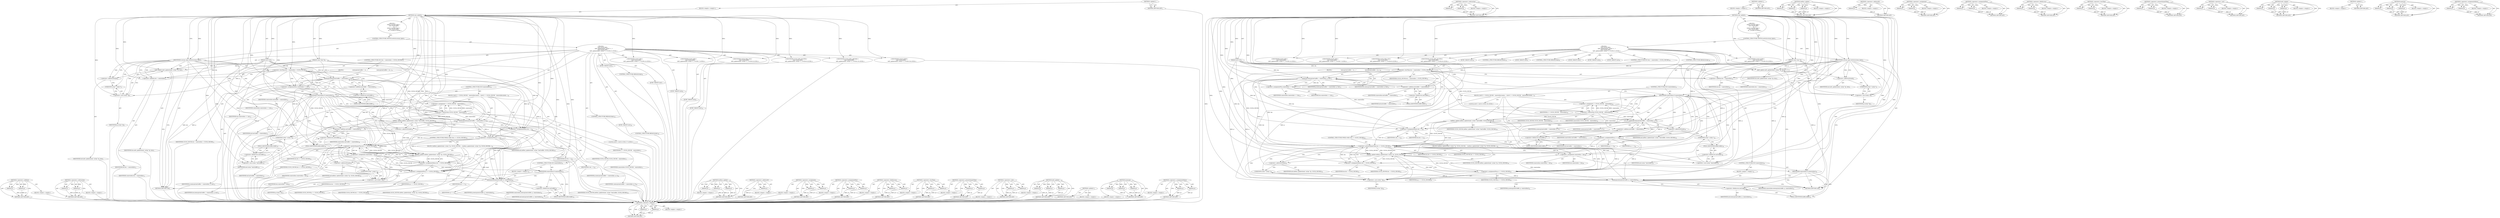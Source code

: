 digraph "&lt;operator&gt;.assignmentMinus" {
vulnerable_154 [label=<(METHOD,&lt;operator&gt;.addition)>];
vulnerable_155 [label=<(PARAM,p1)>];
vulnerable_156 [label=<(PARAM,p2)>];
vulnerable_157 [label=<(BLOCK,&lt;empty&gt;,&lt;empty&gt;)>];
vulnerable_158 [label=<(METHOD_RETURN,ANY)>];
vulnerable_180 [label=<(METHOD,&lt;operator&gt;.subtraction)>];
vulnerable_181 [label=<(PARAM,p1)>];
vulnerable_182 [label=<(PARAM,p2)>];
vulnerable_183 [label=<(BLOCK,&lt;empty&gt;,&lt;empty&gt;)>];
vulnerable_184 [label=<(METHOD_RETURN,ANY)>];
vulnerable_6 [label=<(METHOD,&lt;global&gt;)<SUB>1</SUB>>];
vulnerable_7 [label=<(BLOCK,&lt;empty&gt;,&lt;empty&gt;)<SUB>1</SUB>>];
vulnerable_8 [label=<(METHOD,sum_update)<SUB>1</SUB>>];
vulnerable_9 [label=<(PARAM,const char *p)<SUB>1</SUB>>];
vulnerable_10 [label=<(PARAM,int32 len)<SUB>1</SUB>>];
vulnerable_11 [label="<(BLOCK,{
	switch (cursum_type) {
	  case CSUM_MD5:
		m...,{
	switch (cursum_type) {
	  case CSUM_MD5:
		m...)<SUB>2</SUB>>"];
vulnerable_12 [label=<(CONTROL_STRUCTURE,SWITCH,switch(cursum_type))<SUB>3</SUB>>];
vulnerable_13 [label=<(IDENTIFIER,cursum_type,switch(cursum_type))<SUB>3</SUB>>];
vulnerable_14 [label="<(BLOCK,{
	  case CSUM_MD5:
		md5_update(&amp;md, (uchar *)...,{
	  case CSUM_MD5:
		md5_update(&amp;md, (uchar *)...)<SUB>3</SUB>>"];
vulnerable_15 [label=<(JUMP_TARGET,case)<SUB>4</SUB>>];
vulnerable_16 [label="<(IDENTIFIER,CSUM_MD5,{
	  case CSUM_MD5:
		md5_update(&amp;md, (uchar *)...)<SUB>4</SUB>>"];
vulnerable_17 [label=<(md5_update,md5_update(&amp;md, (uchar *)p, len))<SUB>5</SUB>>];
vulnerable_18 [label=<(&lt;operator&gt;.addressOf,&amp;md)<SUB>5</SUB>>];
vulnerable_19 [label=<(IDENTIFIER,md,md5_update(&amp;md, (uchar *)p, len))<SUB>5</SUB>>];
vulnerable_20 [label=<(&lt;operator&gt;.cast,(uchar *)p)<SUB>5</SUB>>];
vulnerable_21 [label=<(UNKNOWN,uchar *,uchar *)<SUB>5</SUB>>];
vulnerable_22 [label=<(IDENTIFIER,p,(uchar *)p)<SUB>5</SUB>>];
vulnerable_23 [label=<(IDENTIFIER,len,md5_update(&amp;md, (uchar *)p, len))<SUB>5</SUB>>];
vulnerable_24 [label=<(CONTROL_STRUCTURE,BREAK,break;)<SUB>6</SUB>>];
vulnerable_25 [label=<(JUMP_TARGET,case)<SUB>7</SUB>>];
vulnerable_26 [label="<(IDENTIFIER,CSUM_MD4,{
	  case CSUM_MD5:
		md5_update(&amp;md, (uchar *)...)<SUB>7</SUB>>"];
vulnerable_27 [label=<(JUMP_TARGET,case)<SUB>8</SUB>>];
vulnerable_28 [label="<(IDENTIFIER,CSUM_MD4_OLD,{
	  case CSUM_MD5:
		md5_update(&amp;md, (uchar *)...)<SUB>8</SUB>>"];
vulnerable_29 [label=<(JUMP_TARGET,case)<SUB>9</SUB>>];
vulnerable_30 [label="<(IDENTIFIER,CSUM_MD4_BUSTED,{
	  case CSUM_MD5:
		md5_update(&amp;md, (uchar *)...)<SUB>9</SUB>>"];
vulnerable_31 [label=<(CONTROL_STRUCTURE,IF,if (len + sumresidue &lt; CSUM_CHUNK))<SUB>10</SUB>>];
vulnerable_32 [label=<(&lt;operator&gt;.lessThan,len + sumresidue &lt; CSUM_CHUNK)<SUB>10</SUB>>];
vulnerable_33 [label=<(&lt;operator&gt;.addition,len + sumresidue)<SUB>10</SUB>>];
vulnerable_34 [label=<(IDENTIFIER,len,len + sumresidue)<SUB>10</SUB>>];
vulnerable_35 [label=<(IDENTIFIER,sumresidue,len + sumresidue)<SUB>10</SUB>>];
vulnerable_36 [label=<(IDENTIFIER,CSUM_CHUNK,len + sumresidue &lt; CSUM_CHUNK)<SUB>10</SUB>>];
vulnerable_37 [label=<(BLOCK,{
                        memcpy(md.buffer + su...,{
                        memcpy(md.buffer + su...)<SUB>10</SUB>>];
vulnerable_38 [label=<(memcpy,memcpy(md.buffer + sumresidue, p, len))<SUB>11</SUB>>];
vulnerable_39 [label=<(&lt;operator&gt;.addition,md.buffer + sumresidue)<SUB>11</SUB>>];
vulnerable_40 [label=<(&lt;operator&gt;.fieldAccess,md.buffer)<SUB>11</SUB>>];
vulnerable_41 [label=<(IDENTIFIER,md,md.buffer + sumresidue)<SUB>11</SUB>>];
vulnerable_42 [label=<(FIELD_IDENTIFIER,buffer,buffer)<SUB>11</SUB>>];
vulnerable_43 [label=<(IDENTIFIER,sumresidue,md.buffer + sumresidue)<SUB>11</SUB>>];
vulnerable_44 [label=<(IDENTIFIER,p,memcpy(md.buffer + sumresidue, p, len))<SUB>11</SUB>>];
vulnerable_45 [label=<(IDENTIFIER,len,memcpy(md.buffer + sumresidue, p, len))<SUB>11</SUB>>];
vulnerable_46 [label=<(&lt;operator&gt;.assignmentPlus,sumresidue += len)<SUB>12</SUB>>];
vulnerable_47 [label=<(IDENTIFIER,sumresidue,sumresidue += len)<SUB>12</SUB>>];
vulnerable_48 [label=<(IDENTIFIER,len,sumresidue += len)<SUB>12</SUB>>];
vulnerable_49 [label=<(CONTROL_STRUCTURE,IF,if (sumresidue))<SUB>15</SUB>>];
vulnerable_50 [label=<(IDENTIFIER,sumresidue,if (sumresidue))<SUB>15</SUB>>];
vulnerable_51 [label=<(BLOCK,{
			int32 i = CSUM_CHUNK - sumresidue;
			memc...,{
			int32 i = CSUM_CHUNK - sumresidue;
			memc...)<SUB>15</SUB>>];
vulnerable_52 [label="<(LOCAL,int32 i: int32)<SUB>16</SUB>>"];
vulnerable_53 [label=<(&lt;operator&gt;.assignment,i = CSUM_CHUNK - sumresidue)<SUB>16</SUB>>];
vulnerable_54 [label=<(IDENTIFIER,i,i = CSUM_CHUNK - sumresidue)<SUB>16</SUB>>];
vulnerable_55 [label=<(&lt;operator&gt;.subtraction,CSUM_CHUNK - sumresidue)<SUB>16</SUB>>];
vulnerable_56 [label=<(IDENTIFIER,CSUM_CHUNK,CSUM_CHUNK - sumresidue)<SUB>16</SUB>>];
vulnerable_57 [label=<(IDENTIFIER,sumresidue,CSUM_CHUNK - sumresidue)<SUB>16</SUB>>];
vulnerable_58 [label=<(memcpy,memcpy(md.buffer + sumresidue, p, i))<SUB>17</SUB>>];
vulnerable_59 [label=<(&lt;operator&gt;.addition,md.buffer + sumresidue)<SUB>17</SUB>>];
vulnerable_60 [label=<(&lt;operator&gt;.fieldAccess,md.buffer)<SUB>17</SUB>>];
vulnerable_61 [label=<(IDENTIFIER,md,md.buffer + sumresidue)<SUB>17</SUB>>];
vulnerable_62 [label=<(FIELD_IDENTIFIER,buffer,buffer)<SUB>17</SUB>>];
vulnerable_63 [label=<(IDENTIFIER,sumresidue,md.buffer + sumresidue)<SUB>17</SUB>>];
vulnerable_64 [label=<(IDENTIFIER,p,memcpy(md.buffer + sumresidue, p, i))<SUB>17</SUB>>];
vulnerable_65 [label=<(IDENTIFIER,i,memcpy(md.buffer + sumresidue, p, i))<SUB>17</SUB>>];
vulnerable_66 [label=<(mdfour_update,mdfour_update(&amp;md, (uchar *)md.buffer, CSUM_CHUNK))<SUB>18</SUB>>];
vulnerable_67 [label=<(&lt;operator&gt;.addressOf,&amp;md)<SUB>18</SUB>>];
vulnerable_68 [label=<(IDENTIFIER,md,mdfour_update(&amp;md, (uchar *)md.buffer, CSUM_CHUNK))<SUB>18</SUB>>];
vulnerable_69 [label=<(&lt;operator&gt;.cast,(uchar *)md.buffer)<SUB>18</SUB>>];
vulnerable_70 [label=<(UNKNOWN,uchar *,uchar *)<SUB>18</SUB>>];
vulnerable_71 [label=<(&lt;operator&gt;.fieldAccess,md.buffer)<SUB>18</SUB>>];
vulnerable_72 [label=<(IDENTIFIER,md,(uchar *)md.buffer)<SUB>18</SUB>>];
vulnerable_73 [label=<(FIELD_IDENTIFIER,buffer,buffer)<SUB>18</SUB>>];
vulnerable_74 [label=<(IDENTIFIER,CSUM_CHUNK,mdfour_update(&amp;md, (uchar *)md.buffer, CSUM_CHUNK))<SUB>18</SUB>>];
vulnerable_75 [label=<(&lt;operator&gt;.assignmentMinus,len -= i)<SUB>19</SUB>>];
vulnerable_76 [label=<(IDENTIFIER,len,len -= i)<SUB>19</SUB>>];
vulnerable_77 [label=<(IDENTIFIER,i,len -= i)<SUB>19</SUB>>];
vulnerable_78 [label=<(&lt;operator&gt;.assignmentPlus,p += i)<SUB>20</SUB>>];
vulnerable_79 [label=<(IDENTIFIER,p,p += i)<SUB>20</SUB>>];
vulnerable_80 [label=<(IDENTIFIER,i,p += i)<SUB>20</SUB>>];
vulnerable_81 [label=<(CONTROL_STRUCTURE,WHILE,while (len &gt;= CSUM_CHUNK))<SUB>23</SUB>>];
vulnerable_82 [label=<(&lt;operator&gt;.greaterEqualsThan,len &gt;= CSUM_CHUNK)<SUB>23</SUB>>];
vulnerable_83 [label=<(IDENTIFIER,len,len &gt;= CSUM_CHUNK)<SUB>23</SUB>>];
vulnerable_84 [label=<(IDENTIFIER,CSUM_CHUNK,len &gt;= CSUM_CHUNK)<SUB>23</SUB>>];
vulnerable_85 [label=<(BLOCK,{
			mdfour_update(&amp;md, (uchar *)p, CSUM_CHUNK)...,{
			mdfour_update(&amp;md, (uchar *)p, CSUM_CHUNK)...)<SUB>23</SUB>>];
vulnerable_86 [label=<(mdfour_update,mdfour_update(&amp;md, (uchar *)p, CSUM_CHUNK))<SUB>24</SUB>>];
vulnerable_87 [label=<(&lt;operator&gt;.addressOf,&amp;md)<SUB>24</SUB>>];
vulnerable_88 [label=<(IDENTIFIER,md,mdfour_update(&amp;md, (uchar *)p, CSUM_CHUNK))<SUB>24</SUB>>];
vulnerable_89 [label=<(&lt;operator&gt;.cast,(uchar *)p)<SUB>24</SUB>>];
vulnerable_90 [label=<(UNKNOWN,uchar *,uchar *)<SUB>24</SUB>>];
vulnerable_91 [label=<(IDENTIFIER,p,(uchar *)p)<SUB>24</SUB>>];
vulnerable_92 [label=<(IDENTIFIER,CSUM_CHUNK,mdfour_update(&amp;md, (uchar *)p, CSUM_CHUNK))<SUB>24</SUB>>];
vulnerable_93 [label=<(&lt;operator&gt;.assignmentMinus,len -= CSUM_CHUNK)<SUB>25</SUB>>];
vulnerable_94 [label=<(IDENTIFIER,len,len -= CSUM_CHUNK)<SUB>25</SUB>>];
vulnerable_95 [label=<(IDENTIFIER,CSUM_CHUNK,len -= CSUM_CHUNK)<SUB>25</SUB>>];
vulnerable_96 [label=<(&lt;operator&gt;.assignmentPlus,p += CSUM_CHUNK)<SUB>26</SUB>>];
vulnerable_97 [label=<(IDENTIFIER,p,p += CSUM_CHUNK)<SUB>26</SUB>>];
vulnerable_98 [label=<(IDENTIFIER,CSUM_CHUNK,p += CSUM_CHUNK)<SUB>26</SUB>>];
vulnerable_99 [label=<(&lt;operator&gt;.assignment,sumresidue = len)<SUB>29</SUB>>];
vulnerable_100 [label=<(IDENTIFIER,sumresidue,sumresidue = len)<SUB>29</SUB>>];
vulnerable_101 [label=<(IDENTIFIER,len,sumresidue = len)<SUB>29</SUB>>];
vulnerable_102 [label=<(CONTROL_STRUCTURE,IF,if (sumresidue))<SUB>30</SUB>>];
vulnerable_103 [label=<(IDENTIFIER,sumresidue,if (sumresidue))<SUB>30</SUB>>];
vulnerable_104 [label=<(BLOCK,&lt;empty&gt;,&lt;empty&gt;)<SUB>31</SUB>>];
vulnerable_105 [label=<(memcpy,memcpy(md.buffer, p, sumresidue))<SUB>31</SUB>>];
vulnerable_106 [label=<(&lt;operator&gt;.fieldAccess,md.buffer)<SUB>31</SUB>>];
vulnerable_107 [label=<(IDENTIFIER,md,memcpy(md.buffer, p, sumresidue))<SUB>31</SUB>>];
vulnerable_108 [label=<(FIELD_IDENTIFIER,buffer,buffer)<SUB>31</SUB>>];
vulnerable_109 [label=<(IDENTIFIER,p,memcpy(md.buffer, p, sumresidue))<SUB>31</SUB>>];
vulnerable_110 [label=<(IDENTIFIER,sumresidue,memcpy(md.buffer, p, sumresidue))<SUB>31</SUB>>];
vulnerable_111 [label=<(CONTROL_STRUCTURE,BREAK,break;)<SUB>32</SUB>>];
vulnerable_112 [label=<(JUMP_TARGET,case)<SUB>33</SUB>>];
vulnerable_113 [label="<(IDENTIFIER,CSUM_NONE,{
	  case CSUM_MD5:
		md5_update(&amp;md, (uchar *)...)<SUB>33</SUB>>"];
vulnerable_114 [label=<(CONTROL_STRUCTURE,BREAK,break;)<SUB>34</SUB>>];
vulnerable_115 [label=<(METHOD_RETURN,void)<SUB>1</SUB>>];
vulnerable_117 [label=<(METHOD_RETURN,ANY)<SUB>1</SUB>>];
vulnerable_185 [label=<(METHOD,mdfour_update)>];
vulnerable_186 [label=<(PARAM,p1)>];
vulnerable_187 [label=<(PARAM,p2)>];
vulnerable_188 [label=<(PARAM,p3)>];
vulnerable_189 [label=<(BLOCK,&lt;empty&gt;,&lt;empty&gt;)>];
vulnerable_190 [label=<(METHOD_RETURN,ANY)>];
vulnerable_140 [label=<(METHOD,&lt;operator&gt;.addressOf)>];
vulnerable_141 [label=<(PARAM,p1)>];
vulnerable_142 [label=<(BLOCK,&lt;empty&gt;,&lt;empty&gt;)>];
vulnerable_143 [label=<(METHOD_RETURN,ANY)>];
vulnerable_175 [label=<(METHOD,&lt;operator&gt;.assignment)>];
vulnerable_176 [label=<(PARAM,p1)>];
vulnerable_177 [label=<(PARAM,p2)>];
vulnerable_178 [label=<(BLOCK,&lt;empty&gt;,&lt;empty&gt;)>];
vulnerable_179 [label=<(METHOD_RETURN,ANY)>];
vulnerable_170 [label=<(METHOD,&lt;operator&gt;.assignmentPlus)>];
vulnerable_171 [label=<(PARAM,p1)>];
vulnerable_172 [label=<(PARAM,p2)>];
vulnerable_173 [label=<(BLOCK,&lt;empty&gt;,&lt;empty&gt;)>];
vulnerable_174 [label=<(METHOD_RETURN,ANY)>];
vulnerable_165 [label=<(METHOD,&lt;operator&gt;.fieldAccess)>];
vulnerable_166 [label=<(PARAM,p1)>];
vulnerable_167 [label=<(PARAM,p2)>];
vulnerable_168 [label=<(BLOCK,&lt;empty&gt;,&lt;empty&gt;)>];
vulnerable_169 [label=<(METHOD_RETURN,ANY)>];
vulnerable_149 [label=<(METHOD,&lt;operator&gt;.lessThan)>];
vulnerable_150 [label=<(PARAM,p1)>];
vulnerable_151 [label=<(PARAM,p2)>];
vulnerable_152 [label=<(BLOCK,&lt;empty&gt;,&lt;empty&gt;)>];
vulnerable_153 [label=<(METHOD_RETURN,ANY)>];
vulnerable_196 [label=<(METHOD,&lt;operator&gt;.greaterEqualsThan)>];
vulnerable_197 [label=<(PARAM,p1)>];
vulnerable_198 [label=<(PARAM,p2)>];
vulnerable_199 [label=<(BLOCK,&lt;empty&gt;,&lt;empty&gt;)>];
vulnerable_200 [label=<(METHOD_RETURN,ANY)>];
vulnerable_144 [label=<(METHOD,&lt;operator&gt;.cast)>];
vulnerable_145 [label=<(PARAM,p1)>];
vulnerable_146 [label=<(PARAM,p2)>];
vulnerable_147 [label=<(BLOCK,&lt;empty&gt;,&lt;empty&gt;)>];
vulnerable_148 [label=<(METHOD_RETURN,ANY)>];
vulnerable_134 [label=<(METHOD,md5_update)>];
vulnerable_135 [label=<(PARAM,p1)>];
vulnerable_136 [label=<(PARAM,p2)>];
vulnerable_137 [label=<(PARAM,p3)>];
vulnerable_138 [label=<(BLOCK,&lt;empty&gt;,&lt;empty&gt;)>];
vulnerable_139 [label=<(METHOD_RETURN,ANY)>];
vulnerable_128 [label=<(METHOD,&lt;global&gt;)<SUB>1</SUB>>];
vulnerable_129 [label=<(BLOCK,&lt;empty&gt;,&lt;empty&gt;)>];
vulnerable_130 [label=<(METHOD_RETURN,ANY)>];
vulnerable_159 [label=<(METHOD,memcpy)>];
vulnerable_160 [label=<(PARAM,p1)>];
vulnerable_161 [label=<(PARAM,p2)>];
vulnerable_162 [label=<(PARAM,p3)>];
vulnerable_163 [label=<(BLOCK,&lt;empty&gt;,&lt;empty&gt;)>];
vulnerable_164 [label=<(METHOD_RETURN,ANY)>];
vulnerable_191 [label=<(METHOD,&lt;operator&gt;.assignmentMinus)>];
vulnerable_192 [label=<(PARAM,p1)>];
vulnerable_193 [label=<(PARAM,p2)>];
vulnerable_194 [label=<(BLOCK,&lt;empty&gt;,&lt;empty&gt;)>];
vulnerable_195 [label=<(METHOD_RETURN,ANY)>];
fixed_156 [label=<(METHOD,&lt;operator&gt;.addition)>];
fixed_157 [label=<(PARAM,p1)>];
fixed_158 [label=<(PARAM,p2)>];
fixed_159 [label=<(BLOCK,&lt;empty&gt;,&lt;empty&gt;)>];
fixed_160 [label=<(METHOD_RETURN,ANY)>];
fixed_182 [label=<(METHOD,&lt;operator&gt;.subtraction)>];
fixed_183 [label=<(PARAM,p1)>];
fixed_184 [label=<(PARAM,p2)>];
fixed_185 [label=<(BLOCK,&lt;empty&gt;,&lt;empty&gt;)>];
fixed_186 [label=<(METHOD_RETURN,ANY)>];
fixed_6 [label=<(METHOD,&lt;global&gt;)<SUB>1</SUB>>];
fixed_7 [label=<(BLOCK,&lt;empty&gt;,&lt;empty&gt;)<SUB>1</SUB>>];
fixed_8 [label=<(METHOD,sum_update)<SUB>1</SUB>>];
fixed_9 [label=<(PARAM,const char *p)<SUB>1</SUB>>];
fixed_10 [label=<(PARAM,int32 len)<SUB>1</SUB>>];
fixed_11 [label="<(BLOCK,{
	switch (cursum_type) {
	  case CSUM_MD5:
		m...,{
	switch (cursum_type) {
	  case CSUM_MD5:
		m...)<SUB>2</SUB>>"];
fixed_12 [label=<(CONTROL_STRUCTURE,SWITCH,switch(cursum_type))<SUB>3</SUB>>];
fixed_13 [label=<(IDENTIFIER,cursum_type,switch(cursum_type))<SUB>3</SUB>>];
fixed_14 [label="<(BLOCK,{
	  case CSUM_MD5:
		md5_update(&amp;md, (uchar *)...,{
	  case CSUM_MD5:
		md5_update(&amp;md, (uchar *)...)<SUB>3</SUB>>"];
fixed_15 [label=<(JUMP_TARGET,case)<SUB>4</SUB>>];
fixed_16 [label="<(IDENTIFIER,CSUM_MD5,{
	  case CSUM_MD5:
		md5_update(&amp;md, (uchar *)...)<SUB>4</SUB>>"];
fixed_17 [label=<(md5_update,md5_update(&amp;md, (uchar *)p, len))<SUB>5</SUB>>];
fixed_18 [label=<(&lt;operator&gt;.addressOf,&amp;md)<SUB>5</SUB>>];
fixed_19 [label=<(IDENTIFIER,md,md5_update(&amp;md, (uchar *)p, len))<SUB>5</SUB>>];
fixed_20 [label=<(&lt;operator&gt;.cast,(uchar *)p)<SUB>5</SUB>>];
fixed_21 [label=<(UNKNOWN,uchar *,uchar *)<SUB>5</SUB>>];
fixed_22 [label=<(IDENTIFIER,p,(uchar *)p)<SUB>5</SUB>>];
fixed_23 [label=<(IDENTIFIER,len,md5_update(&amp;md, (uchar *)p, len))<SUB>5</SUB>>];
fixed_24 [label=<(CONTROL_STRUCTURE,BREAK,break;)<SUB>6</SUB>>];
fixed_25 [label=<(JUMP_TARGET,case)<SUB>7</SUB>>];
fixed_26 [label="<(IDENTIFIER,CSUM_MD4,{
	  case CSUM_MD5:
		md5_update(&amp;md, (uchar *)...)<SUB>7</SUB>>"];
fixed_27 [label=<(JUMP_TARGET,case)<SUB>8</SUB>>];
fixed_28 [label="<(IDENTIFIER,CSUM_MD4_OLD,{
	  case CSUM_MD5:
		md5_update(&amp;md, (uchar *)...)<SUB>8</SUB>>"];
fixed_29 [label=<(JUMP_TARGET,case)<SUB>9</SUB>>];
fixed_30 [label="<(IDENTIFIER,CSUM_MD4_BUSTED,{
	  case CSUM_MD5:
		md5_update(&amp;md, (uchar *)...)<SUB>9</SUB>>"];
fixed_31 [label=<(JUMP_TARGET,case)<SUB>10</SUB>>];
fixed_32 [label="<(IDENTIFIER,CSUM_MD4_ARCHAIC,{
	  case CSUM_MD5:
		md5_update(&amp;md, (uchar *)...)<SUB>10</SUB>>"];
fixed_33 [label=<(CONTROL_STRUCTURE,IF,if (len + sumresidue &lt; CSUM_CHUNK))<SUB>11</SUB>>];
fixed_34 [label=<(&lt;operator&gt;.lessThan,len + sumresidue &lt; CSUM_CHUNK)<SUB>11</SUB>>];
fixed_35 [label=<(&lt;operator&gt;.addition,len + sumresidue)<SUB>11</SUB>>];
fixed_36 [label=<(IDENTIFIER,len,len + sumresidue)<SUB>11</SUB>>];
fixed_37 [label=<(IDENTIFIER,sumresidue,len + sumresidue)<SUB>11</SUB>>];
fixed_38 [label=<(IDENTIFIER,CSUM_CHUNK,len + sumresidue &lt; CSUM_CHUNK)<SUB>11</SUB>>];
fixed_39 [label=<(BLOCK,{
                        memcpy(md.buffer + su...,{
                        memcpy(md.buffer + su...)<SUB>11</SUB>>];
fixed_40 [label=<(memcpy,memcpy(md.buffer + sumresidue, p, len))<SUB>12</SUB>>];
fixed_41 [label=<(&lt;operator&gt;.addition,md.buffer + sumresidue)<SUB>12</SUB>>];
fixed_42 [label=<(&lt;operator&gt;.fieldAccess,md.buffer)<SUB>12</SUB>>];
fixed_43 [label=<(IDENTIFIER,md,md.buffer + sumresidue)<SUB>12</SUB>>];
fixed_44 [label=<(FIELD_IDENTIFIER,buffer,buffer)<SUB>12</SUB>>];
fixed_45 [label=<(IDENTIFIER,sumresidue,md.buffer + sumresidue)<SUB>12</SUB>>];
fixed_46 [label=<(IDENTIFIER,p,memcpy(md.buffer + sumresidue, p, len))<SUB>12</SUB>>];
fixed_47 [label=<(IDENTIFIER,len,memcpy(md.buffer + sumresidue, p, len))<SUB>12</SUB>>];
fixed_48 [label=<(&lt;operator&gt;.assignmentPlus,sumresidue += len)<SUB>13</SUB>>];
fixed_49 [label=<(IDENTIFIER,sumresidue,sumresidue += len)<SUB>13</SUB>>];
fixed_50 [label=<(IDENTIFIER,len,sumresidue += len)<SUB>13</SUB>>];
fixed_51 [label=<(CONTROL_STRUCTURE,IF,if (sumresidue))<SUB>16</SUB>>];
fixed_52 [label=<(IDENTIFIER,sumresidue,if (sumresidue))<SUB>16</SUB>>];
fixed_53 [label=<(BLOCK,{
			int32 i = CSUM_CHUNK - sumresidue;
			memc...,{
			int32 i = CSUM_CHUNK - sumresidue;
			memc...)<SUB>16</SUB>>];
fixed_54 [label="<(LOCAL,int32 i: int32)<SUB>17</SUB>>"];
fixed_55 [label=<(&lt;operator&gt;.assignment,i = CSUM_CHUNK - sumresidue)<SUB>17</SUB>>];
fixed_56 [label=<(IDENTIFIER,i,i = CSUM_CHUNK - sumresidue)<SUB>17</SUB>>];
fixed_57 [label=<(&lt;operator&gt;.subtraction,CSUM_CHUNK - sumresidue)<SUB>17</SUB>>];
fixed_58 [label=<(IDENTIFIER,CSUM_CHUNK,CSUM_CHUNK - sumresidue)<SUB>17</SUB>>];
fixed_59 [label=<(IDENTIFIER,sumresidue,CSUM_CHUNK - sumresidue)<SUB>17</SUB>>];
fixed_60 [label=<(memcpy,memcpy(md.buffer + sumresidue, p, i))<SUB>18</SUB>>];
fixed_61 [label=<(&lt;operator&gt;.addition,md.buffer + sumresidue)<SUB>18</SUB>>];
fixed_62 [label=<(&lt;operator&gt;.fieldAccess,md.buffer)<SUB>18</SUB>>];
fixed_63 [label=<(IDENTIFIER,md,md.buffer + sumresidue)<SUB>18</SUB>>];
fixed_64 [label=<(FIELD_IDENTIFIER,buffer,buffer)<SUB>18</SUB>>];
fixed_65 [label=<(IDENTIFIER,sumresidue,md.buffer + sumresidue)<SUB>18</SUB>>];
fixed_66 [label=<(IDENTIFIER,p,memcpy(md.buffer + sumresidue, p, i))<SUB>18</SUB>>];
fixed_67 [label=<(IDENTIFIER,i,memcpy(md.buffer + sumresidue, p, i))<SUB>18</SUB>>];
fixed_68 [label=<(mdfour_update,mdfour_update(&amp;md, (uchar *)md.buffer, CSUM_CHUNK))<SUB>19</SUB>>];
fixed_69 [label=<(&lt;operator&gt;.addressOf,&amp;md)<SUB>19</SUB>>];
fixed_70 [label=<(IDENTIFIER,md,mdfour_update(&amp;md, (uchar *)md.buffer, CSUM_CHUNK))<SUB>19</SUB>>];
fixed_71 [label=<(&lt;operator&gt;.cast,(uchar *)md.buffer)<SUB>19</SUB>>];
fixed_72 [label=<(UNKNOWN,uchar *,uchar *)<SUB>19</SUB>>];
fixed_73 [label=<(&lt;operator&gt;.fieldAccess,md.buffer)<SUB>19</SUB>>];
fixed_74 [label=<(IDENTIFIER,md,(uchar *)md.buffer)<SUB>19</SUB>>];
fixed_75 [label=<(FIELD_IDENTIFIER,buffer,buffer)<SUB>19</SUB>>];
fixed_76 [label=<(IDENTIFIER,CSUM_CHUNK,mdfour_update(&amp;md, (uchar *)md.buffer, CSUM_CHUNK))<SUB>19</SUB>>];
fixed_77 [label=<(&lt;operator&gt;.assignmentMinus,len -= i)<SUB>20</SUB>>];
fixed_78 [label=<(IDENTIFIER,len,len -= i)<SUB>20</SUB>>];
fixed_79 [label=<(IDENTIFIER,i,len -= i)<SUB>20</SUB>>];
fixed_80 [label=<(&lt;operator&gt;.assignmentPlus,p += i)<SUB>21</SUB>>];
fixed_81 [label=<(IDENTIFIER,p,p += i)<SUB>21</SUB>>];
fixed_82 [label=<(IDENTIFIER,i,p += i)<SUB>21</SUB>>];
fixed_83 [label=<(CONTROL_STRUCTURE,WHILE,while (len &gt;= CSUM_CHUNK))<SUB>24</SUB>>];
fixed_84 [label=<(&lt;operator&gt;.greaterEqualsThan,len &gt;= CSUM_CHUNK)<SUB>24</SUB>>];
fixed_85 [label=<(IDENTIFIER,len,len &gt;= CSUM_CHUNK)<SUB>24</SUB>>];
fixed_86 [label=<(IDENTIFIER,CSUM_CHUNK,len &gt;= CSUM_CHUNK)<SUB>24</SUB>>];
fixed_87 [label=<(BLOCK,{
			mdfour_update(&amp;md, (uchar *)p, CSUM_CHUNK)...,{
			mdfour_update(&amp;md, (uchar *)p, CSUM_CHUNK)...)<SUB>24</SUB>>];
fixed_88 [label=<(mdfour_update,mdfour_update(&amp;md, (uchar *)p, CSUM_CHUNK))<SUB>25</SUB>>];
fixed_89 [label=<(&lt;operator&gt;.addressOf,&amp;md)<SUB>25</SUB>>];
fixed_90 [label=<(IDENTIFIER,md,mdfour_update(&amp;md, (uchar *)p, CSUM_CHUNK))<SUB>25</SUB>>];
fixed_91 [label=<(&lt;operator&gt;.cast,(uchar *)p)<SUB>25</SUB>>];
fixed_92 [label=<(UNKNOWN,uchar *,uchar *)<SUB>25</SUB>>];
fixed_93 [label=<(IDENTIFIER,p,(uchar *)p)<SUB>25</SUB>>];
fixed_94 [label=<(IDENTIFIER,CSUM_CHUNK,mdfour_update(&amp;md, (uchar *)p, CSUM_CHUNK))<SUB>25</SUB>>];
fixed_95 [label=<(&lt;operator&gt;.assignmentMinus,len -= CSUM_CHUNK)<SUB>26</SUB>>];
fixed_96 [label=<(IDENTIFIER,len,len -= CSUM_CHUNK)<SUB>26</SUB>>];
fixed_97 [label=<(IDENTIFIER,CSUM_CHUNK,len -= CSUM_CHUNK)<SUB>26</SUB>>];
fixed_98 [label=<(&lt;operator&gt;.assignmentPlus,p += CSUM_CHUNK)<SUB>27</SUB>>];
fixed_99 [label=<(IDENTIFIER,p,p += CSUM_CHUNK)<SUB>27</SUB>>];
fixed_100 [label=<(IDENTIFIER,CSUM_CHUNK,p += CSUM_CHUNK)<SUB>27</SUB>>];
fixed_101 [label=<(&lt;operator&gt;.assignment,sumresidue = len)<SUB>30</SUB>>];
fixed_102 [label=<(IDENTIFIER,sumresidue,sumresidue = len)<SUB>30</SUB>>];
fixed_103 [label=<(IDENTIFIER,len,sumresidue = len)<SUB>30</SUB>>];
fixed_104 [label=<(CONTROL_STRUCTURE,IF,if (sumresidue))<SUB>31</SUB>>];
fixed_105 [label=<(IDENTIFIER,sumresidue,if (sumresidue))<SUB>31</SUB>>];
fixed_106 [label=<(BLOCK,&lt;empty&gt;,&lt;empty&gt;)<SUB>32</SUB>>];
fixed_107 [label=<(memcpy,memcpy(md.buffer, p, sumresidue))<SUB>32</SUB>>];
fixed_108 [label=<(&lt;operator&gt;.fieldAccess,md.buffer)<SUB>32</SUB>>];
fixed_109 [label=<(IDENTIFIER,md,memcpy(md.buffer, p, sumresidue))<SUB>32</SUB>>];
fixed_110 [label=<(FIELD_IDENTIFIER,buffer,buffer)<SUB>32</SUB>>];
fixed_111 [label=<(IDENTIFIER,p,memcpy(md.buffer, p, sumresidue))<SUB>32</SUB>>];
fixed_112 [label=<(IDENTIFIER,sumresidue,memcpy(md.buffer, p, sumresidue))<SUB>32</SUB>>];
fixed_113 [label=<(CONTROL_STRUCTURE,BREAK,break;)<SUB>33</SUB>>];
fixed_114 [label=<(JUMP_TARGET,case)<SUB>34</SUB>>];
fixed_115 [label="<(IDENTIFIER,CSUM_NONE,{
	  case CSUM_MD5:
		md5_update(&amp;md, (uchar *)...)<SUB>34</SUB>>"];
fixed_116 [label=<(CONTROL_STRUCTURE,BREAK,break;)<SUB>35</SUB>>];
fixed_117 [label=<(METHOD_RETURN,void)<SUB>1</SUB>>];
fixed_119 [label=<(METHOD_RETURN,ANY)<SUB>1</SUB>>];
fixed_187 [label=<(METHOD,mdfour_update)>];
fixed_188 [label=<(PARAM,p1)>];
fixed_189 [label=<(PARAM,p2)>];
fixed_190 [label=<(PARAM,p3)>];
fixed_191 [label=<(BLOCK,&lt;empty&gt;,&lt;empty&gt;)>];
fixed_192 [label=<(METHOD_RETURN,ANY)>];
fixed_142 [label=<(METHOD,&lt;operator&gt;.addressOf)>];
fixed_143 [label=<(PARAM,p1)>];
fixed_144 [label=<(BLOCK,&lt;empty&gt;,&lt;empty&gt;)>];
fixed_145 [label=<(METHOD_RETURN,ANY)>];
fixed_177 [label=<(METHOD,&lt;operator&gt;.assignment)>];
fixed_178 [label=<(PARAM,p1)>];
fixed_179 [label=<(PARAM,p2)>];
fixed_180 [label=<(BLOCK,&lt;empty&gt;,&lt;empty&gt;)>];
fixed_181 [label=<(METHOD_RETURN,ANY)>];
fixed_172 [label=<(METHOD,&lt;operator&gt;.assignmentPlus)>];
fixed_173 [label=<(PARAM,p1)>];
fixed_174 [label=<(PARAM,p2)>];
fixed_175 [label=<(BLOCK,&lt;empty&gt;,&lt;empty&gt;)>];
fixed_176 [label=<(METHOD_RETURN,ANY)>];
fixed_167 [label=<(METHOD,&lt;operator&gt;.fieldAccess)>];
fixed_168 [label=<(PARAM,p1)>];
fixed_169 [label=<(PARAM,p2)>];
fixed_170 [label=<(BLOCK,&lt;empty&gt;,&lt;empty&gt;)>];
fixed_171 [label=<(METHOD_RETURN,ANY)>];
fixed_151 [label=<(METHOD,&lt;operator&gt;.lessThan)>];
fixed_152 [label=<(PARAM,p1)>];
fixed_153 [label=<(PARAM,p2)>];
fixed_154 [label=<(BLOCK,&lt;empty&gt;,&lt;empty&gt;)>];
fixed_155 [label=<(METHOD_RETURN,ANY)>];
fixed_198 [label=<(METHOD,&lt;operator&gt;.greaterEqualsThan)>];
fixed_199 [label=<(PARAM,p1)>];
fixed_200 [label=<(PARAM,p2)>];
fixed_201 [label=<(BLOCK,&lt;empty&gt;,&lt;empty&gt;)>];
fixed_202 [label=<(METHOD_RETURN,ANY)>];
fixed_146 [label=<(METHOD,&lt;operator&gt;.cast)>];
fixed_147 [label=<(PARAM,p1)>];
fixed_148 [label=<(PARAM,p2)>];
fixed_149 [label=<(BLOCK,&lt;empty&gt;,&lt;empty&gt;)>];
fixed_150 [label=<(METHOD_RETURN,ANY)>];
fixed_136 [label=<(METHOD,md5_update)>];
fixed_137 [label=<(PARAM,p1)>];
fixed_138 [label=<(PARAM,p2)>];
fixed_139 [label=<(PARAM,p3)>];
fixed_140 [label=<(BLOCK,&lt;empty&gt;,&lt;empty&gt;)>];
fixed_141 [label=<(METHOD_RETURN,ANY)>];
fixed_130 [label=<(METHOD,&lt;global&gt;)<SUB>1</SUB>>];
fixed_131 [label=<(BLOCK,&lt;empty&gt;,&lt;empty&gt;)>];
fixed_132 [label=<(METHOD_RETURN,ANY)>];
fixed_161 [label=<(METHOD,memcpy)>];
fixed_162 [label=<(PARAM,p1)>];
fixed_163 [label=<(PARAM,p2)>];
fixed_164 [label=<(PARAM,p3)>];
fixed_165 [label=<(BLOCK,&lt;empty&gt;,&lt;empty&gt;)>];
fixed_166 [label=<(METHOD_RETURN,ANY)>];
fixed_193 [label=<(METHOD,&lt;operator&gt;.assignmentMinus)>];
fixed_194 [label=<(PARAM,p1)>];
fixed_195 [label=<(PARAM,p2)>];
fixed_196 [label=<(BLOCK,&lt;empty&gt;,&lt;empty&gt;)>];
fixed_197 [label=<(METHOD_RETURN,ANY)>];
vulnerable_154 -> vulnerable_155  [key=0, label="AST: "];
vulnerable_154 -> vulnerable_155  [key=1, label="DDG: "];
vulnerable_154 -> vulnerable_157  [key=0, label="AST: "];
vulnerable_154 -> vulnerable_156  [key=0, label="AST: "];
vulnerable_154 -> vulnerable_156  [key=1, label="DDG: "];
vulnerable_154 -> vulnerable_158  [key=0, label="AST: "];
vulnerable_154 -> vulnerable_158  [key=1, label="CFG: "];
vulnerable_155 -> vulnerable_158  [key=0, label="DDG: p1"];
vulnerable_156 -> vulnerable_158  [key=0, label="DDG: p2"];
vulnerable_180 -> vulnerable_181  [key=0, label="AST: "];
vulnerable_180 -> vulnerable_181  [key=1, label="DDG: "];
vulnerable_180 -> vulnerable_183  [key=0, label="AST: "];
vulnerable_180 -> vulnerable_182  [key=0, label="AST: "];
vulnerable_180 -> vulnerable_182  [key=1, label="DDG: "];
vulnerable_180 -> vulnerable_184  [key=0, label="AST: "];
vulnerable_180 -> vulnerable_184  [key=1, label="CFG: "];
vulnerable_181 -> vulnerable_184  [key=0, label="DDG: p1"];
vulnerable_182 -> vulnerable_184  [key=0, label="DDG: p2"];
vulnerable_6 -> vulnerable_7  [key=0, label="AST: "];
vulnerable_6 -> vulnerable_117  [key=0, label="AST: "];
vulnerable_6 -> vulnerable_117  [key=1, label="CFG: "];
vulnerable_7 -> vulnerable_8  [key=0, label="AST: "];
vulnerable_8 -> vulnerable_9  [key=0, label="AST: "];
vulnerable_8 -> vulnerable_9  [key=1, label="DDG: "];
vulnerable_8 -> vulnerable_10  [key=0, label="AST: "];
vulnerable_8 -> vulnerable_10  [key=1, label="DDG: "];
vulnerable_8 -> vulnerable_11  [key=0, label="AST: "];
vulnerable_8 -> vulnerable_115  [key=0, label="AST: "];
vulnerable_8 -> vulnerable_13  [key=0, label="CFG: "];
vulnerable_8 -> vulnerable_13  [key=1, label="DDG: "];
vulnerable_8 -> vulnerable_16  [key=0, label="DDG: "];
vulnerable_8 -> vulnerable_26  [key=0, label="DDG: "];
vulnerable_8 -> vulnerable_28  [key=0, label="DDG: "];
vulnerable_8 -> vulnerable_30  [key=0, label="DDG: "];
vulnerable_8 -> vulnerable_99  [key=0, label="DDG: "];
vulnerable_8 -> vulnerable_113  [key=0, label="DDG: "];
vulnerable_8 -> vulnerable_17  [key=0, label="DDG: "];
vulnerable_8 -> vulnerable_50  [key=0, label="DDG: "];
vulnerable_8 -> vulnerable_103  [key=0, label="DDG: "];
vulnerable_8 -> vulnerable_20  [key=0, label="DDG: "];
vulnerable_8 -> vulnerable_32  [key=0, label="DDG: "];
vulnerable_8 -> vulnerable_46  [key=0, label="DDG: "];
vulnerable_8 -> vulnerable_75  [key=0, label="DDG: "];
vulnerable_8 -> vulnerable_78  [key=0, label="DDG: "];
vulnerable_8 -> vulnerable_82  [key=0, label="DDG: "];
vulnerable_8 -> vulnerable_93  [key=0, label="DDG: "];
vulnerable_8 -> vulnerable_96  [key=0, label="DDG: "];
vulnerable_8 -> vulnerable_33  [key=0, label="DDG: "];
vulnerable_8 -> vulnerable_38  [key=0, label="DDG: "];
vulnerable_8 -> vulnerable_58  [key=0, label="DDG: "];
vulnerable_8 -> vulnerable_66  [key=0, label="DDG: "];
vulnerable_8 -> vulnerable_86  [key=0, label="DDG: "];
vulnerable_8 -> vulnerable_105  [key=0, label="DDG: "];
vulnerable_8 -> vulnerable_39  [key=0, label="DDG: "];
vulnerable_8 -> vulnerable_55  [key=0, label="DDG: "];
vulnerable_8 -> vulnerable_59  [key=0, label="DDG: "];
vulnerable_8 -> vulnerable_69  [key=0, label="DDG: "];
vulnerable_8 -> vulnerable_89  [key=0, label="DDG: "];
vulnerable_9 -> vulnerable_115  [key=0, label="DDG: p"];
vulnerable_9 -> vulnerable_17  [key=0, label="DDG: p"];
vulnerable_9 -> vulnerable_20  [key=0, label="DDG: p"];
vulnerable_9 -> vulnerable_38  [key=0, label="DDG: p"];
vulnerable_9 -> vulnerable_58  [key=0, label="DDG: p"];
vulnerable_9 -> vulnerable_86  [key=0, label="DDG: p"];
vulnerable_9 -> vulnerable_96  [key=0, label="DDG: p"];
vulnerable_9 -> vulnerable_105  [key=0, label="DDG: p"];
vulnerable_9 -> vulnerable_89  [key=0, label="DDG: p"];
vulnerable_10 -> vulnerable_115  [key=0, label="DDG: len"];
vulnerable_10 -> vulnerable_17  [key=0, label="DDG: len"];
vulnerable_10 -> vulnerable_32  [key=0, label="DDG: len"];
vulnerable_10 -> vulnerable_82  [key=0, label="DDG: len"];
vulnerable_10 -> vulnerable_33  [key=0, label="DDG: len"];
vulnerable_10 -> vulnerable_38  [key=0, label="DDG: len"];
vulnerable_10 -> vulnerable_75  [key=0, label="DDG: len"];
vulnerable_11 -> vulnerable_12  [key=0, label="AST: "];
vulnerable_12 -> vulnerable_13  [key=0, label="AST: "];
vulnerable_12 -> vulnerable_14  [key=0, label="AST: "];
vulnerable_13 -> vulnerable_115  [key=0, label="CFG: "];
vulnerable_13 -> vulnerable_18  [key=0, label="CFG: "];
vulnerable_13 -> vulnerable_18  [key=1, label="CDG: "];
vulnerable_13 -> vulnerable_33  [key=0, label="CFG: "];
vulnerable_13 -> vulnerable_33  [key=1, label="CDG: "];
vulnerable_13 -> vulnerable_17  [key=0, label="CDG: "];
vulnerable_13 -> vulnerable_21  [key=0, label="CDG: "];
vulnerable_13 -> vulnerable_32  [key=0, label="CDG: "];
vulnerable_13 -> vulnerable_99  [key=0, label="CDG: "];
vulnerable_13 -> vulnerable_20  [key=0, label="CDG: "];
vulnerable_13 -> vulnerable_103  [key=0, label="CDG: "];
vulnerable_13 -> vulnerable_50  [key=0, label="CDG: "];
vulnerable_13 -> vulnerable_82  [key=0, label="CDG: "];
vulnerable_14 -> vulnerable_15  [key=0, label="AST: "];
vulnerable_14 -> vulnerable_16  [key=0, label="AST: "];
vulnerable_14 -> vulnerable_17  [key=0, label="AST: "];
vulnerable_14 -> vulnerable_24  [key=0, label="AST: "];
vulnerable_14 -> vulnerable_25  [key=0, label="AST: "];
vulnerable_14 -> vulnerable_26  [key=0, label="AST: "];
vulnerable_14 -> vulnerable_27  [key=0, label="AST: "];
vulnerable_14 -> vulnerable_28  [key=0, label="AST: "];
vulnerable_14 -> vulnerable_29  [key=0, label="AST: "];
vulnerable_14 -> vulnerable_30  [key=0, label="AST: "];
vulnerable_14 -> vulnerable_31  [key=0, label="AST: "];
vulnerable_14 -> vulnerable_49  [key=0, label="AST: "];
vulnerable_14 -> vulnerable_81  [key=0, label="AST: "];
vulnerable_14 -> vulnerable_99  [key=0, label="AST: "];
vulnerable_14 -> vulnerable_102  [key=0, label="AST: "];
vulnerable_14 -> vulnerable_111  [key=0, label="AST: "];
vulnerable_14 -> vulnerable_112  [key=0, label="AST: "];
vulnerable_14 -> vulnerable_113  [key=0, label="AST: "];
vulnerable_14 -> vulnerable_114  [key=0, label="AST: "];
vulnerable_17 -> vulnerable_18  [key=0, label="AST: "];
vulnerable_17 -> vulnerable_20  [key=0, label="AST: "];
vulnerable_17 -> vulnerable_23  [key=0, label="AST: "];
vulnerable_17 -> vulnerable_115  [key=0, label="CFG: "];
vulnerable_18 -> vulnerable_19  [key=0, label="AST: "];
vulnerable_18 -> vulnerable_21  [key=0, label="CFG: "];
vulnerable_20 -> vulnerable_21  [key=0, label="AST: "];
vulnerable_20 -> vulnerable_22  [key=0, label="AST: "];
vulnerable_20 -> vulnerable_17  [key=0, label="CFG: "];
vulnerable_21 -> vulnerable_20  [key=0, label="CFG: "];
vulnerable_31 -> vulnerable_32  [key=0, label="AST: "];
vulnerable_31 -> vulnerable_37  [key=0, label="AST: "];
vulnerable_32 -> vulnerable_33  [key=0, label="AST: "];
vulnerable_32 -> vulnerable_36  [key=0, label="AST: "];
vulnerable_32 -> vulnerable_50  [key=0, label="CFG: "];
vulnerable_32 -> vulnerable_42  [key=0, label="CFG: "];
vulnerable_32 -> vulnerable_42  [key=1, label="CDG: "];
vulnerable_32 -> vulnerable_82  [key=0, label="DDG: CSUM_CHUNK"];
vulnerable_32 -> vulnerable_55  [key=0, label="DDG: CSUM_CHUNK"];
vulnerable_32 -> vulnerable_46  [key=0, label="CDG: "];
vulnerable_32 -> vulnerable_38  [key=0, label="CDG: "];
vulnerable_32 -> vulnerable_40  [key=0, label="CDG: "];
vulnerable_32 -> vulnerable_39  [key=0, label="CDG: "];
vulnerable_33 -> vulnerable_34  [key=0, label="AST: "];
vulnerable_33 -> vulnerable_35  [key=0, label="AST: "];
vulnerable_33 -> vulnerable_32  [key=0, label="CFG: "];
vulnerable_37 -> vulnerable_38  [key=0, label="AST: "];
vulnerable_37 -> vulnerable_46  [key=0, label="AST: "];
vulnerable_38 -> vulnerable_39  [key=0, label="AST: "];
vulnerable_38 -> vulnerable_44  [key=0, label="AST: "];
vulnerable_38 -> vulnerable_45  [key=0, label="AST: "];
vulnerable_38 -> vulnerable_46  [key=0, label="CFG: "];
vulnerable_38 -> vulnerable_46  [key=1, label="DDG: len"];
vulnerable_38 -> vulnerable_82  [key=0, label="DDG: len"];
vulnerable_38 -> vulnerable_58  [key=0, label="DDG: p"];
vulnerable_38 -> vulnerable_75  [key=0, label="DDG: len"];
vulnerable_38 -> vulnerable_86  [key=0, label="DDG: p"];
vulnerable_38 -> vulnerable_96  [key=0, label="DDG: p"];
vulnerable_38 -> vulnerable_105  [key=0, label="DDG: p"];
vulnerable_38 -> vulnerable_89  [key=0, label="DDG: p"];
vulnerable_39 -> vulnerable_40  [key=0, label="AST: "];
vulnerable_39 -> vulnerable_43  [key=0, label="AST: "];
vulnerable_39 -> vulnerable_38  [key=0, label="CFG: "];
vulnerable_40 -> vulnerable_41  [key=0, label="AST: "];
vulnerable_40 -> vulnerable_42  [key=0, label="AST: "];
vulnerable_40 -> vulnerable_39  [key=0, label="CFG: "];
vulnerable_42 -> vulnerable_40  [key=0, label="CFG: "];
vulnerable_46 -> vulnerable_47  [key=0, label="AST: "];
vulnerable_46 -> vulnerable_48  [key=0, label="AST: "];
vulnerable_46 -> vulnerable_50  [key=0, label="CFG: "];
vulnerable_46 -> vulnerable_55  [key=0, label="DDG: sumresidue"];
vulnerable_49 -> vulnerable_50  [key=0, label="AST: "];
vulnerable_49 -> vulnerable_51  [key=0, label="AST: "];
vulnerable_50 -> vulnerable_55  [key=0, label="CFG: "];
vulnerable_50 -> vulnerable_55  [key=1, label="CDG: "];
vulnerable_50 -> vulnerable_82  [key=0, label="CFG: "];
vulnerable_50 -> vulnerable_60  [key=0, label="CDG: "];
vulnerable_50 -> vulnerable_73  [key=0, label="CDG: "];
vulnerable_50 -> vulnerable_66  [key=0, label="CDG: "];
vulnerable_50 -> vulnerable_75  [key=0, label="CDG: "];
vulnerable_50 -> vulnerable_69  [key=0, label="CDG: "];
vulnerable_50 -> vulnerable_67  [key=0, label="CDG: "];
vulnerable_50 -> vulnerable_59  [key=0, label="CDG: "];
vulnerable_50 -> vulnerable_58  [key=0, label="CDG: "];
vulnerable_50 -> vulnerable_71  [key=0, label="CDG: "];
vulnerable_50 -> vulnerable_53  [key=0, label="CDG: "];
vulnerable_50 -> vulnerable_70  [key=0, label="CDG: "];
vulnerable_50 -> vulnerable_78  [key=0, label="CDG: "];
vulnerable_50 -> vulnerable_62  [key=0, label="CDG: "];
vulnerable_51 -> vulnerable_52  [key=0, label="AST: "];
vulnerable_51 -> vulnerable_53  [key=0, label="AST: "];
vulnerable_51 -> vulnerable_58  [key=0, label="AST: "];
vulnerable_51 -> vulnerable_66  [key=0, label="AST: "];
vulnerable_51 -> vulnerable_75  [key=0, label="AST: "];
vulnerable_51 -> vulnerable_78  [key=0, label="AST: "];
vulnerable_53 -> vulnerable_54  [key=0, label="AST: "];
vulnerable_53 -> vulnerable_55  [key=0, label="AST: "];
vulnerable_53 -> vulnerable_62  [key=0, label="CFG: "];
vulnerable_53 -> vulnerable_58  [key=0, label="DDG: i"];
vulnerable_55 -> vulnerable_56  [key=0, label="AST: "];
vulnerable_55 -> vulnerable_57  [key=0, label="AST: "];
vulnerable_55 -> vulnerable_53  [key=0, label="CFG: "];
vulnerable_55 -> vulnerable_53  [key=1, label="DDG: CSUM_CHUNK"];
vulnerable_55 -> vulnerable_53  [key=2, label="DDG: sumresidue"];
vulnerable_55 -> vulnerable_58  [key=0, label="DDG: sumresidue"];
vulnerable_55 -> vulnerable_66  [key=0, label="DDG: CSUM_CHUNK"];
vulnerable_55 -> vulnerable_59  [key=0, label="DDG: sumresidue"];
vulnerable_58 -> vulnerable_59  [key=0, label="AST: "];
vulnerable_58 -> vulnerable_64  [key=0, label="AST: "];
vulnerable_58 -> vulnerable_65  [key=0, label="AST: "];
vulnerable_58 -> vulnerable_67  [key=0, label="CFG: "];
vulnerable_58 -> vulnerable_75  [key=0, label="DDG: i"];
vulnerable_58 -> vulnerable_78  [key=0, label="DDG: i"];
vulnerable_58 -> vulnerable_78  [key=1, label="DDG: p"];
vulnerable_59 -> vulnerable_60  [key=0, label="AST: "];
vulnerable_59 -> vulnerable_63  [key=0, label="AST: "];
vulnerable_59 -> vulnerable_58  [key=0, label="CFG: "];
vulnerable_60 -> vulnerable_61  [key=0, label="AST: "];
vulnerable_60 -> vulnerable_62  [key=0, label="AST: "];
vulnerable_60 -> vulnerable_59  [key=0, label="CFG: "];
vulnerable_62 -> vulnerable_60  [key=0, label="CFG: "];
vulnerable_66 -> vulnerable_67  [key=0, label="AST: "];
vulnerable_66 -> vulnerable_69  [key=0, label="AST: "];
vulnerable_66 -> vulnerable_74  [key=0, label="AST: "];
vulnerable_66 -> vulnerable_75  [key=0, label="CFG: "];
vulnerable_66 -> vulnerable_82  [key=0, label="DDG: CSUM_CHUNK"];
vulnerable_66 -> vulnerable_86  [key=0, label="DDG: &amp;md"];
vulnerable_66 -> vulnerable_105  [key=0, label="DDG: &amp;md"];
vulnerable_67 -> vulnerable_68  [key=0, label="AST: "];
vulnerable_67 -> vulnerable_70  [key=0, label="CFG: "];
vulnerable_69 -> vulnerable_70  [key=0, label="AST: "];
vulnerable_69 -> vulnerable_71  [key=0, label="AST: "];
vulnerable_69 -> vulnerable_66  [key=0, label="CFG: "];
vulnerable_70 -> vulnerable_73  [key=0, label="CFG: "];
vulnerable_71 -> vulnerable_72  [key=0, label="AST: "];
vulnerable_71 -> vulnerable_73  [key=0, label="AST: "];
vulnerable_71 -> vulnerable_69  [key=0, label="CFG: "];
vulnerable_73 -> vulnerable_71  [key=0, label="CFG: "];
vulnerable_75 -> vulnerable_76  [key=0, label="AST: "];
vulnerable_75 -> vulnerable_77  [key=0, label="AST: "];
vulnerable_75 -> vulnerable_78  [key=0, label="CFG: "];
vulnerable_75 -> vulnerable_82  [key=0, label="DDG: len"];
vulnerable_78 -> vulnerable_79  [key=0, label="AST: "];
vulnerable_78 -> vulnerable_80  [key=0, label="AST: "];
vulnerable_78 -> vulnerable_82  [key=0, label="CFG: "];
vulnerable_78 -> vulnerable_86  [key=0, label="DDG: p"];
vulnerable_78 -> vulnerable_96  [key=0, label="DDG: p"];
vulnerable_78 -> vulnerable_105  [key=0, label="DDG: p"];
vulnerable_78 -> vulnerable_89  [key=0, label="DDG: p"];
vulnerable_81 -> vulnerable_82  [key=0, label="AST: "];
vulnerable_81 -> vulnerable_85  [key=0, label="AST: "];
vulnerable_82 -> vulnerable_83  [key=0, label="AST: "];
vulnerable_82 -> vulnerable_84  [key=0, label="AST: "];
vulnerable_82 -> vulnerable_87  [key=0, label="CFG: "];
vulnerable_82 -> vulnerable_87  [key=1, label="CDG: "];
vulnerable_82 -> vulnerable_99  [key=0, label="CFG: "];
vulnerable_82 -> vulnerable_99  [key=1, label="DDG: len"];
vulnerable_82 -> vulnerable_86  [key=0, label="DDG: CSUM_CHUNK"];
vulnerable_82 -> vulnerable_86  [key=1, label="CDG: "];
vulnerable_82 -> vulnerable_93  [key=0, label="DDG: len"];
vulnerable_82 -> vulnerable_93  [key=1, label="CDG: "];
vulnerable_82 -> vulnerable_96  [key=0, label="CDG: "];
vulnerable_82 -> vulnerable_89  [key=0, label="CDG: "];
vulnerable_82 -> vulnerable_82  [key=0, label="CDG: "];
vulnerable_82 -> vulnerable_90  [key=0, label="CDG: "];
vulnerable_85 -> vulnerable_86  [key=0, label="AST: "];
vulnerable_85 -> vulnerable_93  [key=0, label="AST: "];
vulnerable_85 -> vulnerable_96  [key=0, label="AST: "];
vulnerable_86 -> vulnerable_87  [key=0, label="AST: "];
vulnerable_86 -> vulnerable_89  [key=0, label="AST: "];
vulnerable_86 -> vulnerable_92  [key=0, label="AST: "];
vulnerable_86 -> vulnerable_93  [key=0, label="CFG: "];
vulnerable_86 -> vulnerable_93  [key=1, label="DDG: CSUM_CHUNK"];
vulnerable_86 -> vulnerable_82  [key=0, label="DDG: CSUM_CHUNK"];
vulnerable_86 -> vulnerable_96  [key=0, label="DDG: CSUM_CHUNK"];
vulnerable_86 -> vulnerable_105  [key=0, label="DDG: &amp;md"];
vulnerable_87 -> vulnerable_88  [key=0, label="AST: "];
vulnerable_87 -> vulnerable_90  [key=0, label="CFG: "];
vulnerable_89 -> vulnerable_90  [key=0, label="AST: "];
vulnerable_89 -> vulnerable_91  [key=0, label="AST: "];
vulnerable_89 -> vulnerable_86  [key=0, label="CFG: "];
vulnerable_90 -> vulnerable_89  [key=0, label="CFG: "];
vulnerable_93 -> vulnerable_94  [key=0, label="AST: "];
vulnerable_93 -> vulnerable_95  [key=0, label="AST: "];
vulnerable_93 -> vulnerable_96  [key=0, label="CFG: "];
vulnerable_93 -> vulnerable_82  [key=0, label="DDG: len"];
vulnerable_96 -> vulnerable_97  [key=0, label="AST: "];
vulnerable_96 -> vulnerable_98  [key=0, label="AST: "];
vulnerable_96 -> vulnerable_82  [key=0, label="CFG: "];
vulnerable_96 -> vulnerable_86  [key=0, label="DDG: p"];
vulnerable_96 -> vulnerable_105  [key=0, label="DDG: p"];
vulnerable_96 -> vulnerable_89  [key=0, label="DDG: p"];
vulnerable_99 -> vulnerable_100  [key=0, label="AST: "];
vulnerable_99 -> vulnerable_101  [key=0, label="AST: "];
vulnerable_99 -> vulnerable_103  [key=0, label="CFG: "];
vulnerable_99 -> vulnerable_105  [key=0, label="DDG: sumresidue"];
vulnerable_102 -> vulnerable_103  [key=0, label="AST: "];
vulnerable_102 -> vulnerable_104  [key=0, label="AST: "];
vulnerable_103 -> vulnerable_108  [key=0, label="CFG: "];
vulnerable_103 -> vulnerable_108  [key=1, label="CDG: "];
vulnerable_103 -> vulnerable_115  [key=0, label="CFG: "];
vulnerable_103 -> vulnerable_106  [key=0, label="CDG: "];
vulnerable_103 -> vulnerable_105  [key=0, label="CDG: "];
vulnerable_104 -> vulnerable_105  [key=0, label="AST: "];
vulnerable_105 -> vulnerable_106  [key=0, label="AST: "];
vulnerable_105 -> vulnerable_109  [key=0, label="AST: "];
vulnerable_105 -> vulnerable_110  [key=0, label="AST: "];
vulnerable_105 -> vulnerable_115  [key=0, label="CFG: "];
vulnerable_106 -> vulnerable_107  [key=0, label="AST: "];
vulnerable_106 -> vulnerable_108  [key=0, label="AST: "];
vulnerable_106 -> vulnerable_105  [key=0, label="CFG: "];
vulnerable_108 -> vulnerable_106  [key=0, label="CFG: "];
vulnerable_185 -> vulnerable_186  [key=0, label="AST: "];
vulnerable_185 -> vulnerable_186  [key=1, label="DDG: "];
vulnerable_185 -> vulnerable_189  [key=0, label="AST: "];
vulnerable_185 -> vulnerable_187  [key=0, label="AST: "];
vulnerable_185 -> vulnerable_187  [key=1, label="DDG: "];
vulnerable_185 -> vulnerable_190  [key=0, label="AST: "];
vulnerable_185 -> vulnerable_190  [key=1, label="CFG: "];
vulnerable_185 -> vulnerable_188  [key=0, label="AST: "];
vulnerable_185 -> vulnerable_188  [key=1, label="DDG: "];
vulnerable_186 -> vulnerable_190  [key=0, label="DDG: p1"];
vulnerable_187 -> vulnerable_190  [key=0, label="DDG: p2"];
vulnerable_188 -> vulnerable_190  [key=0, label="DDG: p3"];
vulnerable_140 -> vulnerable_141  [key=0, label="AST: "];
vulnerable_140 -> vulnerable_141  [key=1, label="DDG: "];
vulnerable_140 -> vulnerable_142  [key=0, label="AST: "];
vulnerable_140 -> vulnerable_143  [key=0, label="AST: "];
vulnerable_140 -> vulnerable_143  [key=1, label="CFG: "];
vulnerable_141 -> vulnerable_143  [key=0, label="DDG: p1"];
vulnerable_175 -> vulnerable_176  [key=0, label="AST: "];
vulnerable_175 -> vulnerable_176  [key=1, label="DDG: "];
vulnerable_175 -> vulnerable_178  [key=0, label="AST: "];
vulnerable_175 -> vulnerable_177  [key=0, label="AST: "];
vulnerable_175 -> vulnerable_177  [key=1, label="DDG: "];
vulnerable_175 -> vulnerable_179  [key=0, label="AST: "];
vulnerable_175 -> vulnerable_179  [key=1, label="CFG: "];
vulnerable_176 -> vulnerable_179  [key=0, label="DDG: p1"];
vulnerable_177 -> vulnerable_179  [key=0, label="DDG: p2"];
vulnerable_170 -> vulnerable_171  [key=0, label="AST: "];
vulnerable_170 -> vulnerable_171  [key=1, label="DDG: "];
vulnerable_170 -> vulnerable_173  [key=0, label="AST: "];
vulnerable_170 -> vulnerable_172  [key=0, label="AST: "];
vulnerable_170 -> vulnerable_172  [key=1, label="DDG: "];
vulnerable_170 -> vulnerable_174  [key=0, label="AST: "];
vulnerable_170 -> vulnerable_174  [key=1, label="CFG: "];
vulnerable_171 -> vulnerable_174  [key=0, label="DDG: p1"];
vulnerable_172 -> vulnerable_174  [key=0, label="DDG: p2"];
vulnerable_165 -> vulnerable_166  [key=0, label="AST: "];
vulnerable_165 -> vulnerable_166  [key=1, label="DDG: "];
vulnerable_165 -> vulnerable_168  [key=0, label="AST: "];
vulnerable_165 -> vulnerable_167  [key=0, label="AST: "];
vulnerable_165 -> vulnerable_167  [key=1, label="DDG: "];
vulnerable_165 -> vulnerable_169  [key=0, label="AST: "];
vulnerable_165 -> vulnerable_169  [key=1, label="CFG: "];
vulnerable_166 -> vulnerable_169  [key=0, label="DDG: p1"];
vulnerable_167 -> vulnerable_169  [key=0, label="DDG: p2"];
vulnerable_149 -> vulnerable_150  [key=0, label="AST: "];
vulnerable_149 -> vulnerable_150  [key=1, label="DDG: "];
vulnerable_149 -> vulnerable_152  [key=0, label="AST: "];
vulnerable_149 -> vulnerable_151  [key=0, label="AST: "];
vulnerable_149 -> vulnerable_151  [key=1, label="DDG: "];
vulnerable_149 -> vulnerable_153  [key=0, label="AST: "];
vulnerable_149 -> vulnerable_153  [key=1, label="CFG: "];
vulnerable_150 -> vulnerable_153  [key=0, label="DDG: p1"];
vulnerable_151 -> vulnerable_153  [key=0, label="DDG: p2"];
vulnerable_196 -> vulnerable_197  [key=0, label="AST: "];
vulnerable_196 -> vulnerable_197  [key=1, label="DDG: "];
vulnerable_196 -> vulnerable_199  [key=0, label="AST: "];
vulnerable_196 -> vulnerable_198  [key=0, label="AST: "];
vulnerable_196 -> vulnerable_198  [key=1, label="DDG: "];
vulnerable_196 -> vulnerable_200  [key=0, label="AST: "];
vulnerable_196 -> vulnerable_200  [key=1, label="CFG: "];
vulnerable_197 -> vulnerable_200  [key=0, label="DDG: p1"];
vulnerable_198 -> vulnerable_200  [key=0, label="DDG: p2"];
vulnerable_144 -> vulnerable_145  [key=0, label="AST: "];
vulnerable_144 -> vulnerable_145  [key=1, label="DDG: "];
vulnerable_144 -> vulnerable_147  [key=0, label="AST: "];
vulnerable_144 -> vulnerable_146  [key=0, label="AST: "];
vulnerable_144 -> vulnerable_146  [key=1, label="DDG: "];
vulnerable_144 -> vulnerable_148  [key=0, label="AST: "];
vulnerable_144 -> vulnerable_148  [key=1, label="CFG: "];
vulnerable_145 -> vulnerable_148  [key=0, label="DDG: p1"];
vulnerable_146 -> vulnerable_148  [key=0, label="DDG: p2"];
vulnerable_134 -> vulnerable_135  [key=0, label="AST: "];
vulnerable_134 -> vulnerable_135  [key=1, label="DDG: "];
vulnerable_134 -> vulnerable_138  [key=0, label="AST: "];
vulnerable_134 -> vulnerable_136  [key=0, label="AST: "];
vulnerable_134 -> vulnerable_136  [key=1, label="DDG: "];
vulnerable_134 -> vulnerable_139  [key=0, label="AST: "];
vulnerable_134 -> vulnerable_139  [key=1, label="CFG: "];
vulnerable_134 -> vulnerable_137  [key=0, label="AST: "];
vulnerable_134 -> vulnerable_137  [key=1, label="DDG: "];
vulnerable_135 -> vulnerable_139  [key=0, label="DDG: p1"];
vulnerable_136 -> vulnerable_139  [key=0, label="DDG: p2"];
vulnerable_137 -> vulnerable_139  [key=0, label="DDG: p3"];
vulnerable_128 -> vulnerable_129  [key=0, label="AST: "];
vulnerable_128 -> vulnerable_130  [key=0, label="AST: "];
vulnerable_128 -> vulnerable_130  [key=1, label="CFG: "];
vulnerable_159 -> vulnerable_160  [key=0, label="AST: "];
vulnerable_159 -> vulnerable_160  [key=1, label="DDG: "];
vulnerable_159 -> vulnerable_163  [key=0, label="AST: "];
vulnerable_159 -> vulnerable_161  [key=0, label="AST: "];
vulnerable_159 -> vulnerable_161  [key=1, label="DDG: "];
vulnerable_159 -> vulnerable_164  [key=0, label="AST: "];
vulnerable_159 -> vulnerable_164  [key=1, label="CFG: "];
vulnerable_159 -> vulnerable_162  [key=0, label="AST: "];
vulnerable_159 -> vulnerable_162  [key=1, label="DDG: "];
vulnerable_160 -> vulnerable_164  [key=0, label="DDG: p1"];
vulnerable_161 -> vulnerable_164  [key=0, label="DDG: p2"];
vulnerable_162 -> vulnerable_164  [key=0, label="DDG: p3"];
vulnerable_191 -> vulnerable_192  [key=0, label="AST: "];
vulnerable_191 -> vulnerable_192  [key=1, label="DDG: "];
vulnerable_191 -> vulnerable_194  [key=0, label="AST: "];
vulnerable_191 -> vulnerable_193  [key=0, label="AST: "];
vulnerable_191 -> vulnerable_193  [key=1, label="DDG: "];
vulnerable_191 -> vulnerable_195  [key=0, label="AST: "];
vulnerable_191 -> vulnerable_195  [key=1, label="CFG: "];
vulnerable_192 -> vulnerable_195  [key=0, label="DDG: p1"];
vulnerable_193 -> vulnerable_195  [key=0, label="DDG: p2"];
fixed_156 -> fixed_157  [key=0, label="AST: "];
fixed_156 -> fixed_157  [key=1, label="DDG: "];
fixed_156 -> fixed_159  [key=0, label="AST: "];
fixed_156 -> fixed_158  [key=0, label="AST: "];
fixed_156 -> fixed_158  [key=1, label="DDG: "];
fixed_156 -> fixed_160  [key=0, label="AST: "];
fixed_156 -> fixed_160  [key=1, label="CFG: "];
fixed_157 -> fixed_160  [key=0, label="DDG: p1"];
fixed_158 -> fixed_160  [key=0, label="DDG: p2"];
fixed_159 -> vulnerable_154  [key=0];
fixed_160 -> vulnerable_154  [key=0];
fixed_182 -> fixed_183  [key=0, label="AST: "];
fixed_182 -> fixed_183  [key=1, label="DDG: "];
fixed_182 -> fixed_185  [key=0, label="AST: "];
fixed_182 -> fixed_184  [key=0, label="AST: "];
fixed_182 -> fixed_184  [key=1, label="DDG: "];
fixed_182 -> fixed_186  [key=0, label="AST: "];
fixed_182 -> fixed_186  [key=1, label="CFG: "];
fixed_183 -> fixed_186  [key=0, label="DDG: p1"];
fixed_184 -> fixed_186  [key=0, label="DDG: p2"];
fixed_185 -> vulnerable_154  [key=0];
fixed_186 -> vulnerable_154  [key=0];
fixed_6 -> fixed_7  [key=0, label="AST: "];
fixed_6 -> fixed_119  [key=0, label="AST: "];
fixed_6 -> fixed_119  [key=1, label="CFG: "];
fixed_7 -> fixed_8  [key=0, label="AST: "];
fixed_8 -> fixed_9  [key=0, label="AST: "];
fixed_8 -> fixed_9  [key=1, label="DDG: "];
fixed_8 -> fixed_10  [key=0, label="AST: "];
fixed_8 -> fixed_10  [key=1, label="DDG: "];
fixed_8 -> fixed_11  [key=0, label="AST: "];
fixed_8 -> fixed_117  [key=0, label="AST: "];
fixed_8 -> fixed_13  [key=0, label="CFG: "];
fixed_8 -> fixed_13  [key=1, label="DDG: "];
fixed_8 -> fixed_16  [key=0, label="DDG: "];
fixed_8 -> fixed_26  [key=0, label="DDG: "];
fixed_8 -> fixed_28  [key=0, label="DDG: "];
fixed_8 -> fixed_30  [key=0, label="DDG: "];
fixed_8 -> fixed_32  [key=0, label="DDG: "];
fixed_8 -> fixed_101  [key=0, label="DDG: "];
fixed_8 -> fixed_115  [key=0, label="DDG: "];
fixed_8 -> fixed_17  [key=0, label="DDG: "];
fixed_8 -> fixed_52  [key=0, label="DDG: "];
fixed_8 -> fixed_105  [key=0, label="DDG: "];
fixed_8 -> fixed_20  [key=0, label="DDG: "];
fixed_8 -> fixed_34  [key=0, label="DDG: "];
fixed_8 -> fixed_48  [key=0, label="DDG: "];
fixed_8 -> fixed_77  [key=0, label="DDG: "];
fixed_8 -> fixed_80  [key=0, label="DDG: "];
fixed_8 -> fixed_84  [key=0, label="DDG: "];
fixed_8 -> fixed_95  [key=0, label="DDG: "];
fixed_8 -> fixed_98  [key=0, label="DDG: "];
fixed_8 -> fixed_35  [key=0, label="DDG: "];
fixed_8 -> fixed_40  [key=0, label="DDG: "];
fixed_8 -> fixed_60  [key=0, label="DDG: "];
fixed_8 -> fixed_68  [key=0, label="DDG: "];
fixed_8 -> fixed_88  [key=0, label="DDG: "];
fixed_8 -> fixed_107  [key=0, label="DDG: "];
fixed_8 -> fixed_41  [key=0, label="DDG: "];
fixed_8 -> fixed_57  [key=0, label="DDG: "];
fixed_8 -> fixed_61  [key=0, label="DDG: "];
fixed_8 -> fixed_71  [key=0, label="DDG: "];
fixed_8 -> fixed_91  [key=0, label="DDG: "];
fixed_9 -> fixed_117  [key=0, label="DDG: p"];
fixed_9 -> fixed_17  [key=0, label="DDG: p"];
fixed_9 -> fixed_20  [key=0, label="DDG: p"];
fixed_9 -> fixed_40  [key=0, label="DDG: p"];
fixed_9 -> fixed_60  [key=0, label="DDG: p"];
fixed_9 -> fixed_88  [key=0, label="DDG: p"];
fixed_9 -> fixed_98  [key=0, label="DDG: p"];
fixed_9 -> fixed_107  [key=0, label="DDG: p"];
fixed_9 -> fixed_91  [key=0, label="DDG: p"];
fixed_10 -> fixed_117  [key=0, label="DDG: len"];
fixed_10 -> fixed_17  [key=0, label="DDG: len"];
fixed_10 -> fixed_34  [key=0, label="DDG: len"];
fixed_10 -> fixed_84  [key=0, label="DDG: len"];
fixed_10 -> fixed_35  [key=0, label="DDG: len"];
fixed_10 -> fixed_40  [key=0, label="DDG: len"];
fixed_10 -> fixed_77  [key=0, label="DDG: len"];
fixed_11 -> fixed_12  [key=0, label="AST: "];
fixed_12 -> fixed_13  [key=0, label="AST: "];
fixed_12 -> fixed_14  [key=0, label="AST: "];
fixed_13 -> fixed_117  [key=0, label="CFG: "];
fixed_13 -> fixed_18  [key=0, label="CFG: "];
fixed_13 -> fixed_18  [key=1, label="CDG: "];
fixed_13 -> fixed_35  [key=0, label="CFG: "];
fixed_13 -> fixed_35  [key=1, label="CDG: "];
fixed_13 -> fixed_17  [key=0, label="CDG: "];
fixed_13 -> fixed_34  [key=0, label="CDG: "];
fixed_13 -> fixed_21  [key=0, label="CDG: "];
fixed_13 -> fixed_52  [key=0, label="CDG: "];
fixed_13 -> fixed_84  [key=0, label="CDG: "];
fixed_13 -> fixed_20  [key=0, label="CDG: "];
fixed_13 -> fixed_101  [key=0, label="CDG: "];
fixed_13 -> fixed_105  [key=0, label="CDG: "];
fixed_14 -> fixed_15  [key=0, label="AST: "];
fixed_14 -> fixed_16  [key=0, label="AST: "];
fixed_14 -> fixed_17  [key=0, label="AST: "];
fixed_14 -> fixed_24  [key=0, label="AST: "];
fixed_14 -> fixed_25  [key=0, label="AST: "];
fixed_14 -> fixed_26  [key=0, label="AST: "];
fixed_14 -> fixed_27  [key=0, label="AST: "];
fixed_14 -> fixed_28  [key=0, label="AST: "];
fixed_14 -> fixed_29  [key=0, label="AST: "];
fixed_14 -> fixed_30  [key=0, label="AST: "];
fixed_14 -> fixed_31  [key=0, label="AST: "];
fixed_14 -> fixed_32  [key=0, label="AST: "];
fixed_14 -> fixed_33  [key=0, label="AST: "];
fixed_14 -> fixed_51  [key=0, label="AST: "];
fixed_14 -> fixed_83  [key=0, label="AST: "];
fixed_14 -> fixed_101  [key=0, label="AST: "];
fixed_14 -> fixed_104  [key=0, label="AST: "];
fixed_14 -> fixed_113  [key=0, label="AST: "];
fixed_14 -> fixed_114  [key=0, label="AST: "];
fixed_14 -> fixed_115  [key=0, label="AST: "];
fixed_14 -> fixed_116  [key=0, label="AST: "];
fixed_15 -> vulnerable_154  [key=0];
fixed_16 -> vulnerable_154  [key=0];
fixed_17 -> fixed_18  [key=0, label="AST: "];
fixed_17 -> fixed_20  [key=0, label="AST: "];
fixed_17 -> fixed_23  [key=0, label="AST: "];
fixed_17 -> fixed_117  [key=0, label="CFG: "];
fixed_18 -> fixed_19  [key=0, label="AST: "];
fixed_18 -> fixed_21  [key=0, label="CFG: "];
fixed_19 -> vulnerable_154  [key=0];
fixed_20 -> fixed_21  [key=0, label="AST: "];
fixed_20 -> fixed_22  [key=0, label="AST: "];
fixed_20 -> fixed_17  [key=0, label="CFG: "];
fixed_21 -> fixed_20  [key=0, label="CFG: "];
fixed_22 -> vulnerable_154  [key=0];
fixed_23 -> vulnerable_154  [key=0];
fixed_24 -> vulnerable_154  [key=0];
fixed_25 -> vulnerable_154  [key=0];
fixed_26 -> vulnerable_154  [key=0];
fixed_27 -> vulnerable_154  [key=0];
fixed_28 -> vulnerable_154  [key=0];
fixed_29 -> vulnerable_154  [key=0];
fixed_30 -> vulnerable_154  [key=0];
fixed_31 -> vulnerable_154  [key=0];
fixed_32 -> vulnerable_154  [key=0];
fixed_33 -> fixed_34  [key=0, label="AST: "];
fixed_33 -> fixed_39  [key=0, label="AST: "];
fixed_34 -> fixed_35  [key=0, label="AST: "];
fixed_34 -> fixed_38  [key=0, label="AST: "];
fixed_34 -> fixed_52  [key=0, label="CFG: "];
fixed_34 -> fixed_44  [key=0, label="CFG: "];
fixed_34 -> fixed_44  [key=1, label="CDG: "];
fixed_34 -> fixed_84  [key=0, label="DDG: CSUM_CHUNK"];
fixed_34 -> fixed_57  [key=0, label="DDG: CSUM_CHUNK"];
fixed_34 -> fixed_48  [key=0, label="CDG: "];
fixed_34 -> fixed_42  [key=0, label="CDG: "];
fixed_34 -> fixed_40  [key=0, label="CDG: "];
fixed_34 -> fixed_41  [key=0, label="CDG: "];
fixed_35 -> fixed_36  [key=0, label="AST: "];
fixed_35 -> fixed_37  [key=0, label="AST: "];
fixed_35 -> fixed_34  [key=0, label="CFG: "];
fixed_36 -> vulnerable_154  [key=0];
fixed_37 -> vulnerable_154  [key=0];
fixed_38 -> vulnerable_154  [key=0];
fixed_39 -> fixed_40  [key=0, label="AST: "];
fixed_39 -> fixed_48  [key=0, label="AST: "];
fixed_40 -> fixed_41  [key=0, label="AST: "];
fixed_40 -> fixed_46  [key=0, label="AST: "];
fixed_40 -> fixed_47  [key=0, label="AST: "];
fixed_40 -> fixed_48  [key=0, label="CFG: "];
fixed_40 -> fixed_48  [key=1, label="DDG: len"];
fixed_40 -> fixed_84  [key=0, label="DDG: len"];
fixed_40 -> fixed_60  [key=0, label="DDG: p"];
fixed_40 -> fixed_77  [key=0, label="DDG: len"];
fixed_40 -> fixed_88  [key=0, label="DDG: p"];
fixed_40 -> fixed_98  [key=0, label="DDG: p"];
fixed_40 -> fixed_107  [key=0, label="DDG: p"];
fixed_40 -> fixed_91  [key=0, label="DDG: p"];
fixed_41 -> fixed_42  [key=0, label="AST: "];
fixed_41 -> fixed_45  [key=0, label="AST: "];
fixed_41 -> fixed_40  [key=0, label="CFG: "];
fixed_42 -> fixed_43  [key=0, label="AST: "];
fixed_42 -> fixed_44  [key=0, label="AST: "];
fixed_42 -> fixed_41  [key=0, label="CFG: "];
fixed_43 -> vulnerable_154  [key=0];
fixed_44 -> fixed_42  [key=0, label="CFG: "];
fixed_45 -> vulnerable_154  [key=0];
fixed_46 -> vulnerable_154  [key=0];
fixed_47 -> vulnerable_154  [key=0];
fixed_48 -> fixed_49  [key=0, label="AST: "];
fixed_48 -> fixed_50  [key=0, label="AST: "];
fixed_48 -> fixed_52  [key=0, label="CFG: "];
fixed_48 -> fixed_57  [key=0, label="DDG: sumresidue"];
fixed_49 -> vulnerable_154  [key=0];
fixed_50 -> vulnerable_154  [key=0];
fixed_51 -> fixed_52  [key=0, label="AST: "];
fixed_51 -> fixed_53  [key=0, label="AST: "];
fixed_52 -> fixed_57  [key=0, label="CFG: "];
fixed_52 -> fixed_57  [key=1, label="CDG: "];
fixed_52 -> fixed_84  [key=0, label="CFG: "];
fixed_52 -> fixed_68  [key=0, label="CDG: "];
fixed_52 -> fixed_60  [key=0, label="CDG: "];
fixed_52 -> fixed_73  [key=0, label="CDG: "];
fixed_52 -> fixed_77  [key=0, label="CDG: "];
fixed_52 -> fixed_64  [key=0, label="CDG: "];
fixed_52 -> fixed_75  [key=0, label="CDG: "];
fixed_52 -> fixed_72  [key=0, label="CDG: "];
fixed_52 -> fixed_69  [key=0, label="CDG: "];
fixed_52 -> fixed_80  [key=0, label="CDG: "];
fixed_52 -> fixed_61  [key=0, label="CDG: "];
fixed_52 -> fixed_71  [key=0, label="CDG: "];
fixed_52 -> fixed_55  [key=0, label="CDG: "];
fixed_52 -> fixed_62  [key=0, label="CDG: "];
fixed_53 -> fixed_54  [key=0, label="AST: "];
fixed_53 -> fixed_55  [key=0, label="AST: "];
fixed_53 -> fixed_60  [key=0, label="AST: "];
fixed_53 -> fixed_68  [key=0, label="AST: "];
fixed_53 -> fixed_77  [key=0, label="AST: "];
fixed_53 -> fixed_80  [key=0, label="AST: "];
fixed_54 -> vulnerable_154  [key=0];
fixed_55 -> fixed_56  [key=0, label="AST: "];
fixed_55 -> fixed_57  [key=0, label="AST: "];
fixed_55 -> fixed_64  [key=0, label="CFG: "];
fixed_55 -> fixed_60  [key=0, label="DDG: i"];
fixed_56 -> vulnerable_154  [key=0];
fixed_57 -> fixed_58  [key=0, label="AST: "];
fixed_57 -> fixed_59  [key=0, label="AST: "];
fixed_57 -> fixed_55  [key=0, label="CFG: "];
fixed_57 -> fixed_55  [key=1, label="DDG: CSUM_CHUNK"];
fixed_57 -> fixed_55  [key=2, label="DDG: sumresidue"];
fixed_57 -> fixed_60  [key=0, label="DDG: sumresidue"];
fixed_57 -> fixed_68  [key=0, label="DDG: CSUM_CHUNK"];
fixed_57 -> fixed_61  [key=0, label="DDG: sumresidue"];
fixed_58 -> vulnerable_154  [key=0];
fixed_59 -> vulnerable_154  [key=0];
fixed_60 -> fixed_61  [key=0, label="AST: "];
fixed_60 -> fixed_66  [key=0, label="AST: "];
fixed_60 -> fixed_67  [key=0, label="AST: "];
fixed_60 -> fixed_69  [key=0, label="CFG: "];
fixed_60 -> fixed_77  [key=0, label="DDG: i"];
fixed_60 -> fixed_80  [key=0, label="DDG: i"];
fixed_60 -> fixed_80  [key=1, label="DDG: p"];
fixed_61 -> fixed_62  [key=0, label="AST: "];
fixed_61 -> fixed_65  [key=0, label="AST: "];
fixed_61 -> fixed_60  [key=0, label="CFG: "];
fixed_62 -> fixed_63  [key=0, label="AST: "];
fixed_62 -> fixed_64  [key=0, label="AST: "];
fixed_62 -> fixed_61  [key=0, label="CFG: "];
fixed_63 -> vulnerable_154  [key=0];
fixed_64 -> fixed_62  [key=0, label="CFG: "];
fixed_65 -> vulnerable_154  [key=0];
fixed_66 -> vulnerable_154  [key=0];
fixed_67 -> vulnerable_154  [key=0];
fixed_68 -> fixed_69  [key=0, label="AST: "];
fixed_68 -> fixed_71  [key=0, label="AST: "];
fixed_68 -> fixed_76  [key=0, label="AST: "];
fixed_68 -> fixed_77  [key=0, label="CFG: "];
fixed_68 -> fixed_84  [key=0, label="DDG: CSUM_CHUNK"];
fixed_68 -> fixed_88  [key=0, label="DDG: &amp;md"];
fixed_68 -> fixed_107  [key=0, label="DDG: &amp;md"];
fixed_69 -> fixed_70  [key=0, label="AST: "];
fixed_69 -> fixed_72  [key=0, label="CFG: "];
fixed_70 -> vulnerable_154  [key=0];
fixed_71 -> fixed_72  [key=0, label="AST: "];
fixed_71 -> fixed_73  [key=0, label="AST: "];
fixed_71 -> fixed_68  [key=0, label="CFG: "];
fixed_72 -> fixed_75  [key=0, label="CFG: "];
fixed_73 -> fixed_74  [key=0, label="AST: "];
fixed_73 -> fixed_75  [key=0, label="AST: "];
fixed_73 -> fixed_71  [key=0, label="CFG: "];
fixed_74 -> vulnerable_154  [key=0];
fixed_75 -> fixed_73  [key=0, label="CFG: "];
fixed_76 -> vulnerable_154  [key=0];
fixed_77 -> fixed_78  [key=0, label="AST: "];
fixed_77 -> fixed_79  [key=0, label="AST: "];
fixed_77 -> fixed_80  [key=0, label="CFG: "];
fixed_77 -> fixed_84  [key=0, label="DDG: len"];
fixed_78 -> vulnerable_154  [key=0];
fixed_79 -> vulnerable_154  [key=0];
fixed_80 -> fixed_81  [key=0, label="AST: "];
fixed_80 -> fixed_82  [key=0, label="AST: "];
fixed_80 -> fixed_84  [key=0, label="CFG: "];
fixed_80 -> fixed_88  [key=0, label="DDG: p"];
fixed_80 -> fixed_98  [key=0, label="DDG: p"];
fixed_80 -> fixed_107  [key=0, label="DDG: p"];
fixed_80 -> fixed_91  [key=0, label="DDG: p"];
fixed_81 -> vulnerable_154  [key=0];
fixed_82 -> vulnerable_154  [key=0];
fixed_83 -> fixed_84  [key=0, label="AST: "];
fixed_83 -> fixed_87  [key=0, label="AST: "];
fixed_84 -> fixed_85  [key=0, label="AST: "];
fixed_84 -> fixed_86  [key=0, label="AST: "];
fixed_84 -> fixed_89  [key=0, label="CFG: "];
fixed_84 -> fixed_89  [key=1, label="CDG: "];
fixed_84 -> fixed_101  [key=0, label="CFG: "];
fixed_84 -> fixed_101  [key=1, label="DDG: len"];
fixed_84 -> fixed_88  [key=0, label="DDG: CSUM_CHUNK"];
fixed_84 -> fixed_88  [key=1, label="CDG: "];
fixed_84 -> fixed_95  [key=0, label="DDG: len"];
fixed_84 -> fixed_95  [key=1, label="CDG: "];
fixed_84 -> fixed_98  [key=0, label="CDG: "];
fixed_84 -> fixed_84  [key=0, label="CDG: "];
fixed_84 -> fixed_92  [key=0, label="CDG: "];
fixed_84 -> fixed_91  [key=0, label="CDG: "];
fixed_85 -> vulnerable_154  [key=0];
fixed_86 -> vulnerable_154  [key=0];
fixed_87 -> fixed_88  [key=0, label="AST: "];
fixed_87 -> fixed_95  [key=0, label="AST: "];
fixed_87 -> fixed_98  [key=0, label="AST: "];
fixed_88 -> fixed_89  [key=0, label="AST: "];
fixed_88 -> fixed_91  [key=0, label="AST: "];
fixed_88 -> fixed_94  [key=0, label="AST: "];
fixed_88 -> fixed_95  [key=0, label="CFG: "];
fixed_88 -> fixed_95  [key=1, label="DDG: CSUM_CHUNK"];
fixed_88 -> fixed_84  [key=0, label="DDG: CSUM_CHUNK"];
fixed_88 -> fixed_98  [key=0, label="DDG: CSUM_CHUNK"];
fixed_88 -> fixed_107  [key=0, label="DDG: &amp;md"];
fixed_89 -> fixed_90  [key=0, label="AST: "];
fixed_89 -> fixed_92  [key=0, label="CFG: "];
fixed_90 -> vulnerable_154  [key=0];
fixed_91 -> fixed_92  [key=0, label="AST: "];
fixed_91 -> fixed_93  [key=0, label="AST: "];
fixed_91 -> fixed_88  [key=0, label="CFG: "];
fixed_92 -> fixed_91  [key=0, label="CFG: "];
fixed_93 -> vulnerable_154  [key=0];
fixed_94 -> vulnerable_154  [key=0];
fixed_95 -> fixed_96  [key=0, label="AST: "];
fixed_95 -> fixed_97  [key=0, label="AST: "];
fixed_95 -> fixed_98  [key=0, label="CFG: "];
fixed_95 -> fixed_84  [key=0, label="DDG: len"];
fixed_96 -> vulnerable_154  [key=0];
fixed_97 -> vulnerable_154  [key=0];
fixed_98 -> fixed_99  [key=0, label="AST: "];
fixed_98 -> fixed_100  [key=0, label="AST: "];
fixed_98 -> fixed_84  [key=0, label="CFG: "];
fixed_98 -> fixed_88  [key=0, label="DDG: p"];
fixed_98 -> fixed_107  [key=0, label="DDG: p"];
fixed_98 -> fixed_91  [key=0, label="DDG: p"];
fixed_99 -> vulnerable_154  [key=0];
fixed_100 -> vulnerable_154  [key=0];
fixed_101 -> fixed_102  [key=0, label="AST: "];
fixed_101 -> fixed_103  [key=0, label="AST: "];
fixed_101 -> fixed_105  [key=0, label="CFG: "];
fixed_101 -> fixed_107  [key=0, label="DDG: sumresidue"];
fixed_102 -> vulnerable_154  [key=0];
fixed_103 -> vulnerable_154  [key=0];
fixed_104 -> fixed_105  [key=0, label="AST: "];
fixed_104 -> fixed_106  [key=0, label="AST: "];
fixed_105 -> fixed_110  [key=0, label="CFG: "];
fixed_105 -> fixed_110  [key=1, label="CDG: "];
fixed_105 -> fixed_117  [key=0, label="CFG: "];
fixed_105 -> fixed_107  [key=0, label="CDG: "];
fixed_105 -> fixed_108  [key=0, label="CDG: "];
fixed_106 -> fixed_107  [key=0, label="AST: "];
fixed_107 -> fixed_108  [key=0, label="AST: "];
fixed_107 -> fixed_111  [key=0, label="AST: "];
fixed_107 -> fixed_112  [key=0, label="AST: "];
fixed_107 -> fixed_117  [key=0, label="CFG: "];
fixed_108 -> fixed_109  [key=0, label="AST: "];
fixed_108 -> fixed_110  [key=0, label="AST: "];
fixed_108 -> fixed_107  [key=0, label="CFG: "];
fixed_109 -> vulnerable_154  [key=0];
fixed_110 -> fixed_108  [key=0, label="CFG: "];
fixed_111 -> vulnerable_154  [key=0];
fixed_112 -> vulnerable_154  [key=0];
fixed_113 -> vulnerable_154  [key=0];
fixed_114 -> vulnerable_154  [key=0];
fixed_115 -> vulnerable_154  [key=0];
fixed_116 -> vulnerable_154  [key=0];
fixed_117 -> vulnerable_154  [key=0];
fixed_119 -> vulnerable_154  [key=0];
fixed_187 -> fixed_188  [key=0, label="AST: "];
fixed_187 -> fixed_188  [key=1, label="DDG: "];
fixed_187 -> fixed_191  [key=0, label="AST: "];
fixed_187 -> fixed_189  [key=0, label="AST: "];
fixed_187 -> fixed_189  [key=1, label="DDG: "];
fixed_187 -> fixed_192  [key=0, label="AST: "];
fixed_187 -> fixed_192  [key=1, label="CFG: "];
fixed_187 -> fixed_190  [key=0, label="AST: "];
fixed_187 -> fixed_190  [key=1, label="DDG: "];
fixed_188 -> fixed_192  [key=0, label="DDG: p1"];
fixed_189 -> fixed_192  [key=0, label="DDG: p2"];
fixed_190 -> fixed_192  [key=0, label="DDG: p3"];
fixed_191 -> vulnerable_154  [key=0];
fixed_192 -> vulnerable_154  [key=0];
fixed_142 -> fixed_143  [key=0, label="AST: "];
fixed_142 -> fixed_143  [key=1, label="DDG: "];
fixed_142 -> fixed_144  [key=0, label="AST: "];
fixed_142 -> fixed_145  [key=0, label="AST: "];
fixed_142 -> fixed_145  [key=1, label="CFG: "];
fixed_143 -> fixed_145  [key=0, label="DDG: p1"];
fixed_144 -> vulnerable_154  [key=0];
fixed_145 -> vulnerable_154  [key=0];
fixed_177 -> fixed_178  [key=0, label="AST: "];
fixed_177 -> fixed_178  [key=1, label="DDG: "];
fixed_177 -> fixed_180  [key=0, label="AST: "];
fixed_177 -> fixed_179  [key=0, label="AST: "];
fixed_177 -> fixed_179  [key=1, label="DDG: "];
fixed_177 -> fixed_181  [key=0, label="AST: "];
fixed_177 -> fixed_181  [key=1, label="CFG: "];
fixed_178 -> fixed_181  [key=0, label="DDG: p1"];
fixed_179 -> fixed_181  [key=0, label="DDG: p2"];
fixed_180 -> vulnerable_154  [key=0];
fixed_181 -> vulnerable_154  [key=0];
fixed_172 -> fixed_173  [key=0, label="AST: "];
fixed_172 -> fixed_173  [key=1, label="DDG: "];
fixed_172 -> fixed_175  [key=0, label="AST: "];
fixed_172 -> fixed_174  [key=0, label="AST: "];
fixed_172 -> fixed_174  [key=1, label="DDG: "];
fixed_172 -> fixed_176  [key=0, label="AST: "];
fixed_172 -> fixed_176  [key=1, label="CFG: "];
fixed_173 -> fixed_176  [key=0, label="DDG: p1"];
fixed_174 -> fixed_176  [key=0, label="DDG: p2"];
fixed_175 -> vulnerable_154  [key=0];
fixed_176 -> vulnerable_154  [key=0];
fixed_167 -> fixed_168  [key=0, label="AST: "];
fixed_167 -> fixed_168  [key=1, label="DDG: "];
fixed_167 -> fixed_170  [key=0, label="AST: "];
fixed_167 -> fixed_169  [key=0, label="AST: "];
fixed_167 -> fixed_169  [key=1, label="DDG: "];
fixed_167 -> fixed_171  [key=0, label="AST: "];
fixed_167 -> fixed_171  [key=1, label="CFG: "];
fixed_168 -> fixed_171  [key=0, label="DDG: p1"];
fixed_169 -> fixed_171  [key=0, label="DDG: p2"];
fixed_170 -> vulnerable_154  [key=0];
fixed_171 -> vulnerable_154  [key=0];
fixed_151 -> fixed_152  [key=0, label="AST: "];
fixed_151 -> fixed_152  [key=1, label="DDG: "];
fixed_151 -> fixed_154  [key=0, label="AST: "];
fixed_151 -> fixed_153  [key=0, label="AST: "];
fixed_151 -> fixed_153  [key=1, label="DDG: "];
fixed_151 -> fixed_155  [key=0, label="AST: "];
fixed_151 -> fixed_155  [key=1, label="CFG: "];
fixed_152 -> fixed_155  [key=0, label="DDG: p1"];
fixed_153 -> fixed_155  [key=0, label="DDG: p2"];
fixed_154 -> vulnerable_154  [key=0];
fixed_155 -> vulnerable_154  [key=0];
fixed_198 -> fixed_199  [key=0, label="AST: "];
fixed_198 -> fixed_199  [key=1, label="DDG: "];
fixed_198 -> fixed_201  [key=0, label="AST: "];
fixed_198 -> fixed_200  [key=0, label="AST: "];
fixed_198 -> fixed_200  [key=1, label="DDG: "];
fixed_198 -> fixed_202  [key=0, label="AST: "];
fixed_198 -> fixed_202  [key=1, label="CFG: "];
fixed_199 -> fixed_202  [key=0, label="DDG: p1"];
fixed_200 -> fixed_202  [key=0, label="DDG: p2"];
fixed_201 -> vulnerable_154  [key=0];
fixed_202 -> vulnerable_154  [key=0];
fixed_146 -> fixed_147  [key=0, label="AST: "];
fixed_146 -> fixed_147  [key=1, label="DDG: "];
fixed_146 -> fixed_149  [key=0, label="AST: "];
fixed_146 -> fixed_148  [key=0, label="AST: "];
fixed_146 -> fixed_148  [key=1, label="DDG: "];
fixed_146 -> fixed_150  [key=0, label="AST: "];
fixed_146 -> fixed_150  [key=1, label="CFG: "];
fixed_147 -> fixed_150  [key=0, label="DDG: p1"];
fixed_148 -> fixed_150  [key=0, label="DDG: p2"];
fixed_149 -> vulnerable_154  [key=0];
fixed_150 -> vulnerable_154  [key=0];
fixed_136 -> fixed_137  [key=0, label="AST: "];
fixed_136 -> fixed_137  [key=1, label="DDG: "];
fixed_136 -> fixed_140  [key=0, label="AST: "];
fixed_136 -> fixed_138  [key=0, label="AST: "];
fixed_136 -> fixed_138  [key=1, label="DDG: "];
fixed_136 -> fixed_141  [key=0, label="AST: "];
fixed_136 -> fixed_141  [key=1, label="CFG: "];
fixed_136 -> fixed_139  [key=0, label="AST: "];
fixed_136 -> fixed_139  [key=1, label="DDG: "];
fixed_137 -> fixed_141  [key=0, label="DDG: p1"];
fixed_138 -> fixed_141  [key=0, label="DDG: p2"];
fixed_139 -> fixed_141  [key=0, label="DDG: p3"];
fixed_140 -> vulnerable_154  [key=0];
fixed_141 -> vulnerable_154  [key=0];
fixed_130 -> fixed_131  [key=0, label="AST: "];
fixed_130 -> fixed_132  [key=0, label="AST: "];
fixed_130 -> fixed_132  [key=1, label="CFG: "];
fixed_131 -> vulnerable_154  [key=0];
fixed_132 -> vulnerable_154  [key=0];
fixed_161 -> fixed_162  [key=0, label="AST: "];
fixed_161 -> fixed_162  [key=1, label="DDG: "];
fixed_161 -> fixed_165  [key=0, label="AST: "];
fixed_161 -> fixed_163  [key=0, label="AST: "];
fixed_161 -> fixed_163  [key=1, label="DDG: "];
fixed_161 -> fixed_166  [key=0, label="AST: "];
fixed_161 -> fixed_166  [key=1, label="CFG: "];
fixed_161 -> fixed_164  [key=0, label="AST: "];
fixed_161 -> fixed_164  [key=1, label="DDG: "];
fixed_162 -> fixed_166  [key=0, label="DDG: p1"];
fixed_163 -> fixed_166  [key=0, label="DDG: p2"];
fixed_164 -> fixed_166  [key=0, label="DDG: p3"];
fixed_165 -> vulnerable_154  [key=0];
fixed_166 -> vulnerable_154  [key=0];
fixed_193 -> fixed_194  [key=0, label="AST: "];
fixed_193 -> fixed_194  [key=1, label="DDG: "];
fixed_193 -> fixed_196  [key=0, label="AST: "];
fixed_193 -> fixed_195  [key=0, label="AST: "];
fixed_193 -> fixed_195  [key=1, label="DDG: "];
fixed_193 -> fixed_197  [key=0, label="AST: "];
fixed_193 -> fixed_197  [key=1, label="CFG: "];
fixed_194 -> fixed_197  [key=0, label="DDG: p1"];
fixed_195 -> fixed_197  [key=0, label="DDG: p2"];
fixed_196 -> vulnerable_154  [key=0];
fixed_197 -> vulnerable_154  [key=0];
}
